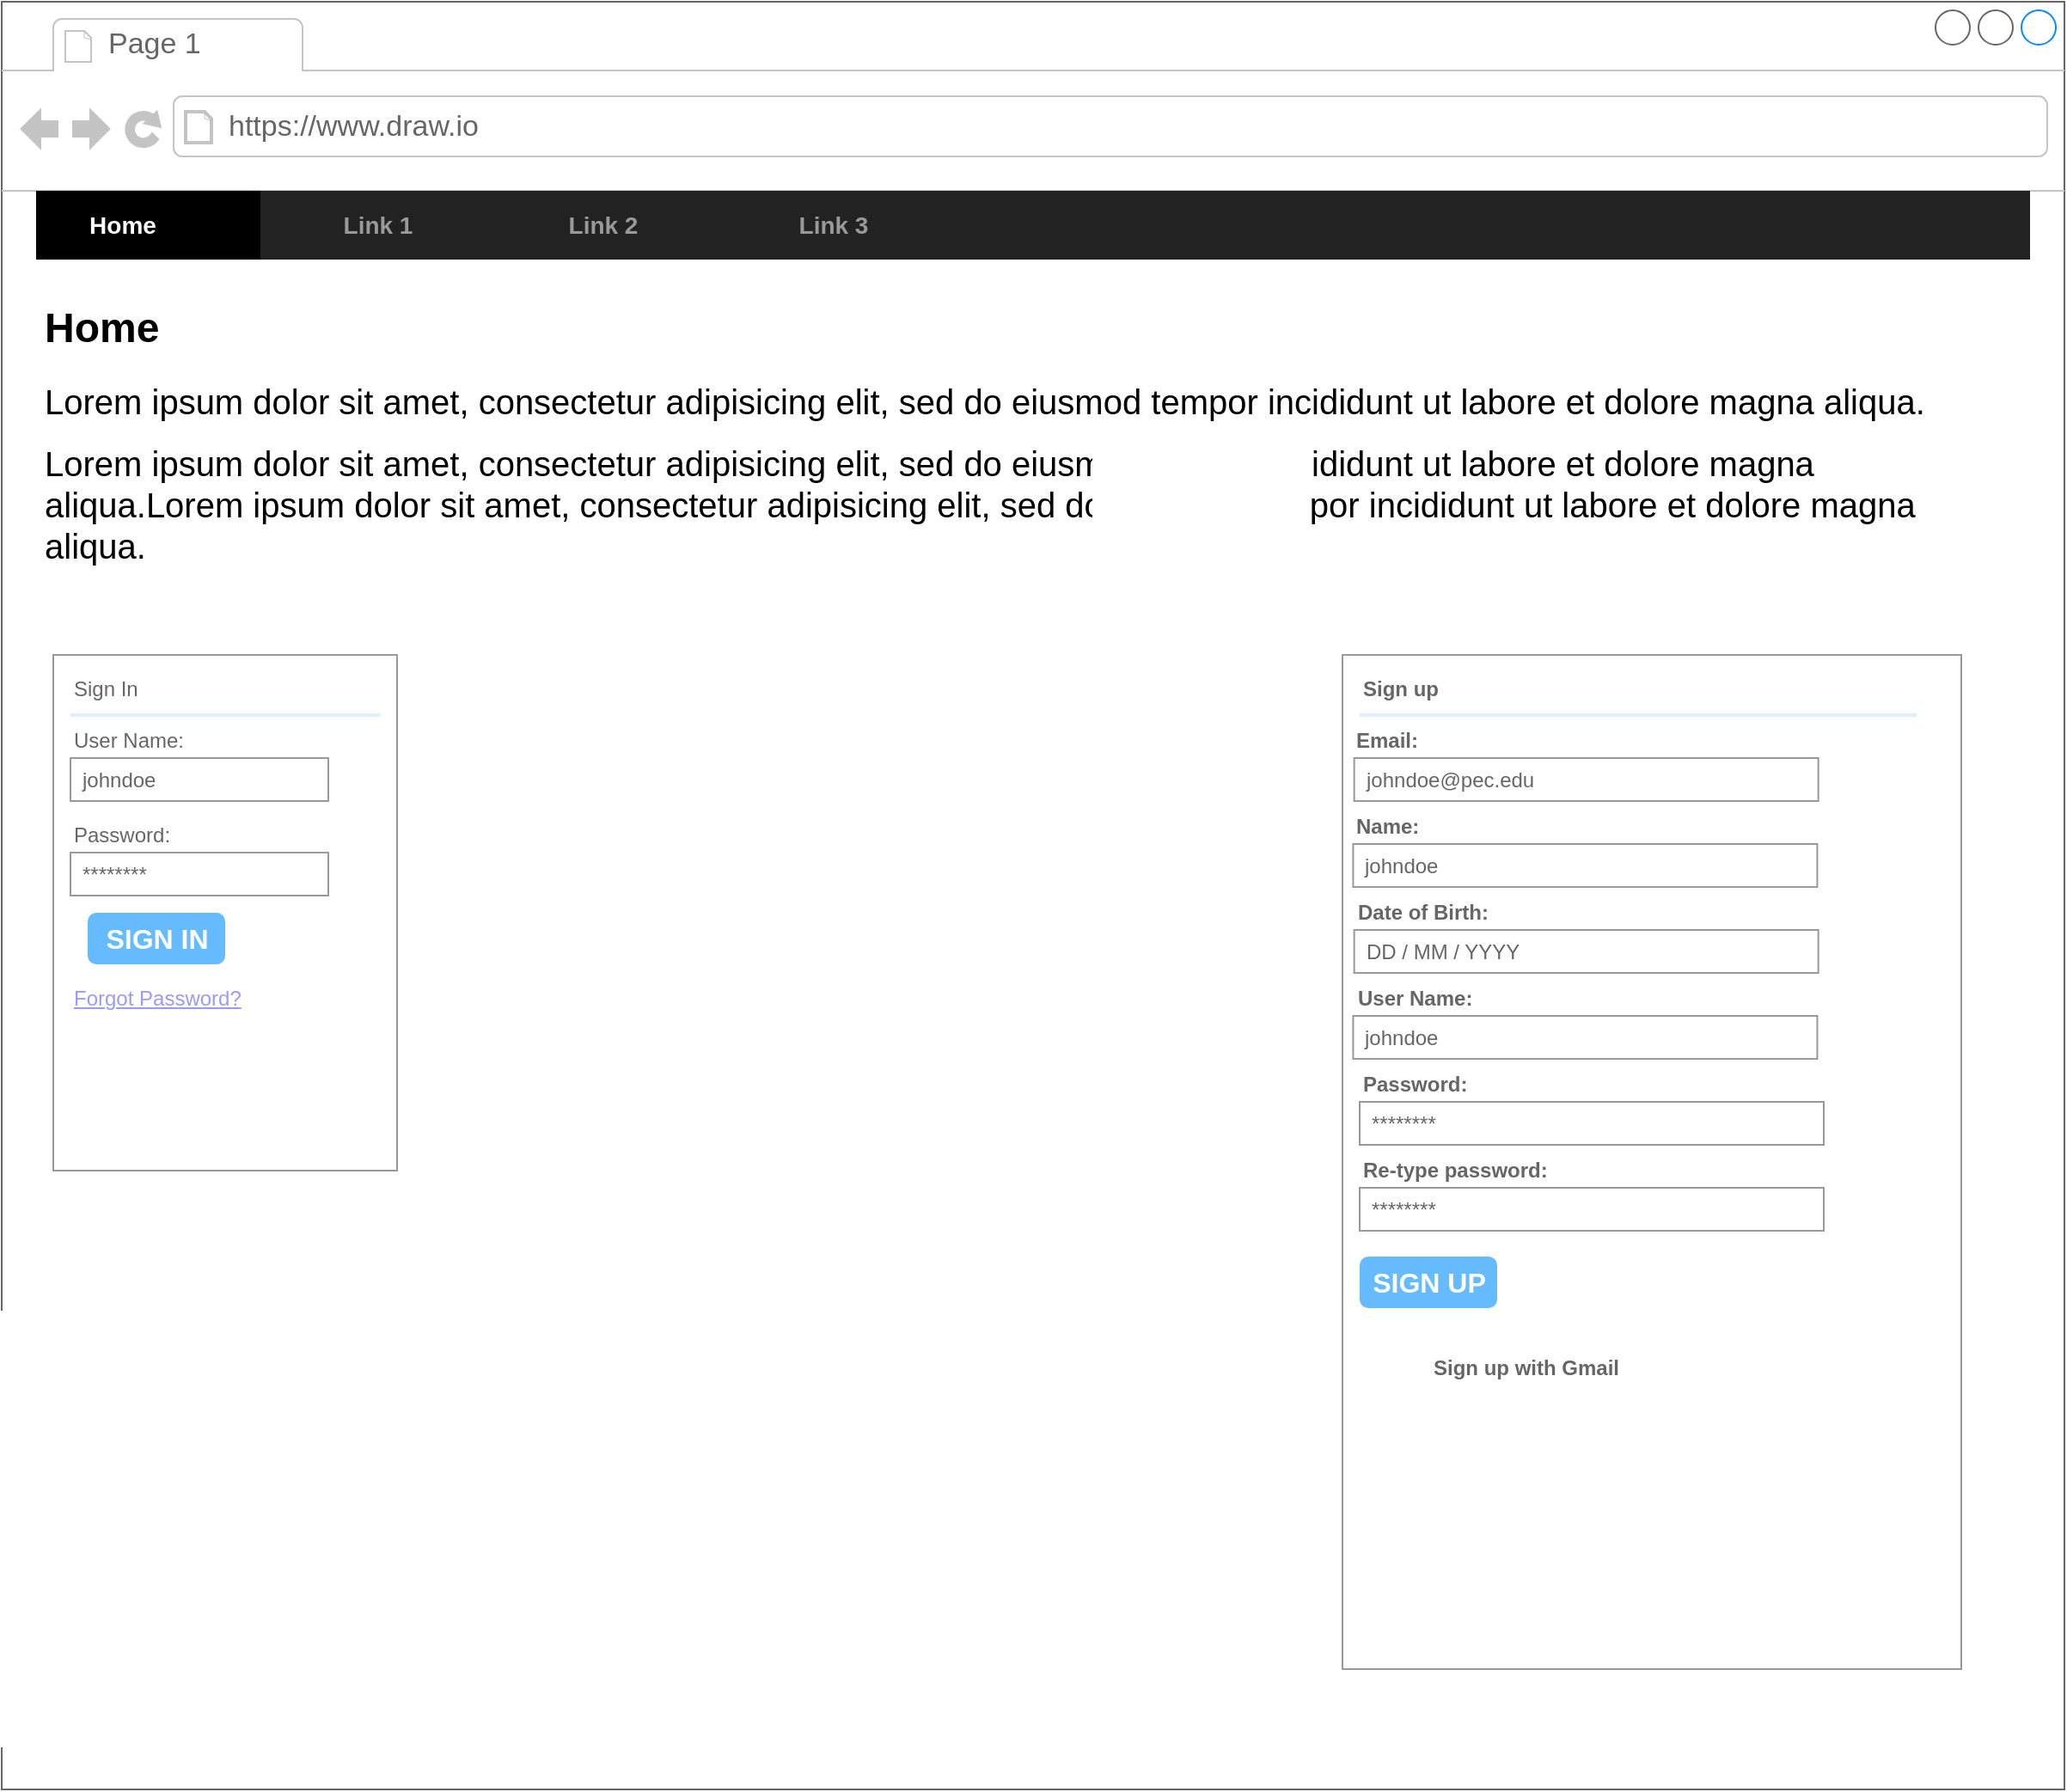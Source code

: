<mxfile version="13.6.4" type="github" pages="3">
  <diagram name="Page-1" id="c9db0220-8083-56f3-ca83-edcdcd058819">
    <mxGraphModel dx="1736" dy="1054" grid="1" gridSize="10" guides="1" tooltips="1" connect="1" arrows="1" fold="1" page="1" pageScale="1.5" pageWidth="826" pageHeight="1169" background="#ffffff" math="0" shadow="0">
      <root>
        <mxCell id="0" style=";html=1;" />
        <mxCell id="1" style=";html=1;" parent="0" />
        <mxCell id="hmU9cMwLvoB0xwf7twif-2" value="" style="strokeWidth=1;shadow=0;dashed=0;align=center;html=1;shape=mxgraph.mockup.containers.browserWindow;rSize=0;strokeColor=#666666;strokeColor2=#008cff;strokeColor3=#c4c4c4;mainText=,;recursiveResize=0;fillColor=none;" vertex="1" parent="1">
          <mxGeometry x="20" y="80" width="1200" height="1040" as="geometry" />
        </mxCell>
        <mxCell id="hmU9cMwLvoB0xwf7twif-3" value="Page 1" style="strokeWidth=1;shadow=0;dashed=0;align=center;html=1;shape=mxgraph.mockup.containers.anchor;fontSize=17;fontColor=#666666;align=left;" vertex="1" parent="hmU9cMwLvoB0xwf7twif-2">
          <mxGeometry x="60" y="12" width="110" height="26" as="geometry" />
        </mxCell>
        <mxCell id="hmU9cMwLvoB0xwf7twif-4" value="https://www.draw.io" style="strokeWidth=1;shadow=0;dashed=0;align=center;html=1;shape=mxgraph.mockup.containers.anchor;rSize=0;fontSize=17;fontColor=#666666;align=left;" vertex="1" parent="hmU9cMwLvoB0xwf7twif-2">
          <mxGeometry x="130" y="60" width="250" height="26" as="geometry" />
        </mxCell>
        <mxCell id="3d76a8aef4d5c911-1" value="" style="html=1;shadow=0;dashed=0;shape=mxgraph.bootstrap.rect;fillColor=#222222;strokeColor=none;whiteSpace=wrap;rounded=0;fontSize=12;fontColor=#000000;align=center;" parent="hmU9cMwLvoB0xwf7twif-2" vertex="1">
          <mxGeometry x="20" y="110" width="1160" height="40" as="geometry" />
        </mxCell>
        <mxCell id="3d76a8aef4d5c911-2" value="&lt;b&gt;Link 1&lt;/b&gt;" style="html=1;shadow=0;dashed=0;fillColor=none;strokeColor=none;shape=mxgraph.bootstrap.rect;fontColor=#999999;fontSize=14;whiteSpace=wrap;" parent="3d76a8aef4d5c911-1" vertex="1">
          <mxGeometry x="141.217" width="116" height="40" as="geometry" />
        </mxCell>
        <mxCell id="3d76a8aef4d5c911-7" value="&lt;b&gt;&lt;font style=&quot;font-size: 14px&quot;&gt;Link 3&lt;/font&gt;&lt;/b&gt;" style="html=1;shadow=0;dashed=0;fillColor=none;strokeColor=none;shape=mxgraph.bootstrap.rect;fontColor=#999999;whiteSpace=wrap;" parent="3d76a8aef4d5c911-1" vertex="1">
          <mxGeometry x="406" width="116" height="40" as="geometry" />
        </mxCell>
        <mxCell id="q2f2R0TYGlgkv7m5U5GK-51" value="&lt;b&gt;&lt;font style=&quot;font-size: 14px&quot;&gt;Link 2&lt;/font&gt;&lt;/b&gt;" style="html=1;shadow=0;dashed=0;fillColor=none;strokeColor=none;shape=mxgraph.bootstrap.rect;fontColor=#999999;whiteSpace=wrap;" vertex="1" parent="3d76a8aef4d5c911-1">
          <mxGeometry x="272.348" width="116" height="40" as="geometry" />
        </mxCell>
        <mxCell id="3d76a8aef4d5c911-3" value="&lt;b&gt;&lt;font style=&quot;font-size: 14px&quot;&gt;Home&lt;/font&gt;&lt;/b&gt;" style="html=1;shadow=0;dashed=0;shape=mxgraph.bootstrap.rect;fillColor=#000000;strokeColor=none;fontColor=#ffffff;spacingRight=30;whiteSpace=wrap;" parent="3d76a8aef4d5c911-1" vertex="1">
          <mxGeometry width="130.5" height="40" as="geometry" />
        </mxCell>
        <mxCell id="q2f2R0TYGlgkv7m5U5GK-13" value="" style="strokeWidth=1;shadow=0;dashed=0;align=center;html=1;shape=mxgraph.mockup.forms.rrect;rSize=0;strokeColor=#999999;fillColor=#ffffff;" vertex="1" parent="hmU9cMwLvoB0xwf7twif-2">
          <mxGeometry x="30" y="380" width="200" height="300" as="geometry" />
        </mxCell>
        <mxCell id="q2f2R0TYGlgkv7m5U5GK-14" value="Sign In" style="strokeWidth=1;shadow=0;dashed=0;align=center;html=1;shape=mxgraph.mockup.forms.anchor;fontSize=12;fontColor=#666666;align=left;resizeWidth=1;spacingLeft=0;" vertex="1" parent="q2f2R0TYGlgkv7m5U5GK-13">
          <mxGeometry width="100" height="20" relative="1" as="geometry">
            <mxPoint x="10" y="10" as="offset" />
          </mxGeometry>
        </mxCell>
        <mxCell id="q2f2R0TYGlgkv7m5U5GK-15" value="" style="shape=line;strokeColor=#ddeeff;strokeWidth=2;html=1;resizeWidth=1;" vertex="1" parent="q2f2R0TYGlgkv7m5U5GK-13">
          <mxGeometry width="180" height="10" relative="1" as="geometry">
            <mxPoint x="10" y="30" as="offset" />
          </mxGeometry>
        </mxCell>
        <mxCell id="q2f2R0TYGlgkv7m5U5GK-16" value="User Name:" style="strokeWidth=1;shadow=0;dashed=0;align=center;html=1;shape=mxgraph.mockup.forms.anchor;fontSize=12;fontColor=#666666;align=left;resizeWidth=1;spacingLeft=0;" vertex="1" parent="q2f2R0TYGlgkv7m5U5GK-13">
          <mxGeometry width="100" height="20" relative="1" as="geometry">
            <mxPoint x="10" y="40" as="offset" />
          </mxGeometry>
        </mxCell>
        <mxCell id="q2f2R0TYGlgkv7m5U5GK-17" value="johndoe" style="strokeWidth=1;shadow=0;dashed=0;align=center;html=1;shape=mxgraph.mockup.forms.rrect;rSize=0;strokeColor=#999999;fontColor=#666666;align=left;spacingLeft=5;resizeWidth=1;" vertex="1" parent="q2f2R0TYGlgkv7m5U5GK-13">
          <mxGeometry width="150" height="25" relative="1" as="geometry">
            <mxPoint x="10" y="60" as="offset" />
          </mxGeometry>
        </mxCell>
        <mxCell id="q2f2R0TYGlgkv7m5U5GK-18" value="Password:" style="strokeWidth=1;shadow=0;dashed=0;align=center;html=1;shape=mxgraph.mockup.forms.anchor;fontSize=12;fontColor=#666666;align=left;resizeWidth=1;spacingLeft=0;" vertex="1" parent="q2f2R0TYGlgkv7m5U5GK-13">
          <mxGeometry width="100" height="20" relative="1" as="geometry">
            <mxPoint x="10" y="95" as="offset" />
          </mxGeometry>
        </mxCell>
        <mxCell id="q2f2R0TYGlgkv7m5U5GK-19" value="********" style="strokeWidth=1;shadow=0;dashed=0;align=center;html=1;shape=mxgraph.mockup.forms.rrect;rSize=0;strokeColor=#999999;fontColor=#666666;align=left;spacingLeft=5;resizeWidth=1;" vertex="1" parent="q2f2R0TYGlgkv7m5U5GK-13">
          <mxGeometry width="150" height="25" relative="1" as="geometry">
            <mxPoint x="10" y="115" as="offset" />
          </mxGeometry>
        </mxCell>
        <mxCell id="q2f2R0TYGlgkv7m5U5GK-20" value="SIGN IN" style="strokeWidth=1;shadow=0;dashed=0;align=center;html=1;shape=mxgraph.mockup.forms.rrect;rSize=5;strokeColor=none;fontColor=#ffffff;fillColor=#66bbff;fontSize=16;fontStyle=1;" vertex="1" parent="q2f2R0TYGlgkv7m5U5GK-13">
          <mxGeometry y="1" width="80" height="30" relative="1" as="geometry">
            <mxPoint x="20" y="-150" as="offset" />
          </mxGeometry>
        </mxCell>
        <mxCell id="q2f2R0TYGlgkv7m5U5GK-21" value="Forgot Password?" style="strokeWidth=1;shadow=0;dashed=0;align=center;html=1;shape=mxgraph.mockup.forms.anchor;fontSize=12;fontColor=#9999ff;align=left;spacingLeft=0;fontStyle=4;resizeWidth=1;" vertex="1" parent="q2f2R0TYGlgkv7m5U5GK-13">
          <mxGeometry y="1" width="150" height="20" relative="1" as="geometry">
            <mxPoint x="10" y="-110" as="offset" />
          </mxGeometry>
        </mxCell>
        <mxCell id="q2f2R0TYGlgkv7m5U5GK-25" value="" style="strokeWidth=1;shadow=0;dashed=0;align=center;html=1;shape=mxgraph.mockup.forms.rrect;rSize=0;strokeColor=#999999;fillColor=#ffffff;" vertex="1" parent="hmU9cMwLvoB0xwf7twif-2">
          <mxGeometry x="780" y="380" width="360" height="590" as="geometry" />
        </mxCell>
        <mxCell id="q2f2R0TYGlgkv7m5U5GK-26" value="&lt;b&gt;Sign up&lt;/b&gt;" style="strokeWidth=1;shadow=0;dashed=0;align=center;html=1;shape=mxgraph.mockup.forms.anchor;fontSize=12;fontColor=#666666;align=left;resizeWidth=1;spacingLeft=0;" vertex="1" parent="q2f2R0TYGlgkv7m5U5GK-25">
          <mxGeometry width="180" height="20" relative="1" as="geometry">
            <mxPoint x="10" y="10" as="offset" />
          </mxGeometry>
        </mxCell>
        <mxCell id="q2f2R0TYGlgkv7m5U5GK-27" value="" style="shape=line;strokeColor=#ddeeff;strokeWidth=2;html=1;resizeWidth=1;" vertex="1" parent="q2f2R0TYGlgkv7m5U5GK-25">
          <mxGeometry width="324" height="10" relative="1" as="geometry">
            <mxPoint x="10" y="30" as="offset" />
          </mxGeometry>
        </mxCell>
        <mxCell id="q2f2R0TYGlgkv7m5U5GK-28" value="&lt;b&gt;User Name:&lt;/b&gt;" style="strokeWidth=1;shadow=0;dashed=0;align=center;html=1;shape=mxgraph.mockup.forms.anchor;fontSize=12;fontColor=#666666;align=left;resizeWidth=1;spacingLeft=0;" vertex="1" parent="q2f2R0TYGlgkv7m5U5GK-25">
          <mxGeometry width="180" height="20" relative="1" as="geometry">
            <mxPoint x="6.83" y="190" as="offset" />
          </mxGeometry>
        </mxCell>
        <mxCell id="q2f2R0TYGlgkv7m5U5GK-29" value="johndoe" style="strokeWidth=1;shadow=0;dashed=0;align=center;html=1;shape=mxgraph.mockup.forms.rrect;rSize=0;strokeColor=#999999;fontColor=#666666;align=left;spacingLeft=5;resizeWidth=1;" vertex="1" parent="q2f2R0TYGlgkv7m5U5GK-25">
          <mxGeometry width="270" height="25" relative="1" as="geometry">
            <mxPoint x="6.21" y="210" as="offset" />
          </mxGeometry>
        </mxCell>
        <mxCell id="q2f2R0TYGlgkv7m5U5GK-30" value="&lt;b&gt;Password:&lt;/b&gt;" style="strokeWidth=1;shadow=0;dashed=0;align=center;html=1;shape=mxgraph.mockup.forms.anchor;fontSize=12;fontColor=#666666;align=left;resizeWidth=1;spacingLeft=0;" vertex="1" parent="q2f2R0TYGlgkv7m5U5GK-25">
          <mxGeometry width="180" height="20" relative="1" as="geometry">
            <mxPoint x="10" y="240" as="offset" />
          </mxGeometry>
        </mxCell>
        <mxCell id="q2f2R0TYGlgkv7m5U5GK-31" value="********" style="strokeWidth=1;shadow=0;dashed=0;align=center;html=1;shape=mxgraph.mockup.forms.rrect;rSize=0;strokeColor=#999999;fontColor=#666666;align=left;spacingLeft=5;resizeWidth=1;" vertex="1" parent="q2f2R0TYGlgkv7m5U5GK-25">
          <mxGeometry width="270" height="25" relative="1" as="geometry">
            <mxPoint x="10" y="260" as="offset" />
          </mxGeometry>
        </mxCell>
        <mxCell id="q2f2R0TYGlgkv7m5U5GK-36" value="SIGN UP" style="strokeWidth=1;shadow=0;dashed=0;align=center;html=1;shape=mxgraph.mockup.forms.rrect;rSize=5;strokeColor=none;fontColor=#ffffff;fillColor=#66bbff;fontSize=16;fontStyle=1;" vertex="1" parent="q2f2R0TYGlgkv7m5U5GK-25">
          <mxGeometry y="1" width="80" height="30" relative="1" as="geometry">
            <mxPoint x="10" y="-240" as="offset" />
          </mxGeometry>
        </mxCell>
        <mxCell id="q2f2R0TYGlgkv7m5U5GK-37" value="&lt;b&gt;Email:&lt;/b&gt;" style="strokeWidth=1;shadow=0;dashed=0;align=center;html=1;shape=mxgraph.mockup.forms.anchor;fontSize=12;fontColor=#666666;align=left;resizeWidth=1;spacingLeft=0;" vertex="1" parent="q2f2R0TYGlgkv7m5U5GK-25">
          <mxGeometry x="6.207" y="40" width="180" height="20" as="geometry" />
        </mxCell>
        <mxCell id="q2f2R0TYGlgkv7m5U5GK-38" value="johndoe@pec.edu" style="strokeWidth=1;shadow=0;dashed=0;align=center;html=1;shape=mxgraph.mockup.forms.rrect;rSize=0;strokeColor=#999999;fontColor=#666666;align=left;spacingLeft=5;resizeWidth=1;" vertex="1" parent="q2f2R0TYGlgkv7m5U5GK-25">
          <mxGeometry x="6.828" y="60" width="270" height="25" as="geometry" />
        </mxCell>
        <mxCell id="q2f2R0TYGlgkv7m5U5GK-39" value="&lt;b&gt;Name:&lt;/b&gt;" style="strokeWidth=1;shadow=0;dashed=0;align=center;html=1;shape=mxgraph.mockup.forms.anchor;fontSize=12;fontColor=#666666;align=left;resizeWidth=1;spacingLeft=0;" vertex="1" parent="q2f2R0TYGlgkv7m5U5GK-25">
          <mxGeometry x="6.207" y="90" width="180" height="20" as="geometry" />
        </mxCell>
        <mxCell id="q2f2R0TYGlgkv7m5U5GK-40" value="johndoe" style="strokeWidth=1;shadow=0;dashed=0;align=center;html=1;shape=mxgraph.mockup.forms.rrect;rSize=0;strokeColor=#999999;fontColor=#666666;align=left;spacingLeft=5;resizeWidth=1;" vertex="1" parent="q2f2R0TYGlgkv7m5U5GK-25">
          <mxGeometry x="6.207" y="110" width="270" height="25" as="geometry" />
        </mxCell>
        <mxCell id="q2f2R0TYGlgkv7m5U5GK-41" value="&lt;b&gt;Date of Birth:&lt;/b&gt;" style="strokeWidth=1;shadow=0;dashed=0;align=center;html=1;shape=mxgraph.mockup.forms.anchor;fontSize=12;fontColor=#666666;align=left;resizeWidth=1;spacingLeft=0;" vertex="1" parent="q2f2R0TYGlgkv7m5U5GK-25">
          <mxGeometry x="6.828" y="140" width="180" height="20" as="geometry" />
        </mxCell>
        <mxCell id="q2f2R0TYGlgkv7m5U5GK-42" value="DD / MM / YYYY" style="strokeWidth=1;shadow=0;dashed=0;align=center;html=1;shape=mxgraph.mockup.forms.rrect;rSize=0;strokeColor=#999999;fontColor=#666666;align=left;spacingLeft=5;resizeWidth=1;" vertex="1" parent="q2f2R0TYGlgkv7m5U5GK-25">
          <mxGeometry x="6.827" y="160" width="270" height="25" as="geometry" />
        </mxCell>
        <mxCell id="q2f2R0TYGlgkv7m5U5GK-43" value="" style="shape=image;html=1;verticalAlign=top;verticalLabelPosition=bottom;labelBackgroundColor=#ffffff;imageAspect=0;aspect=fixed;image=https://cdn1.iconfinder.com/data/icons/feather-2/24/calendar-128.png;shadow=0;strokeColor=#000000;fillColor=none;" vertex="1" parent="q2f2R0TYGlgkv7m5U5GK-25">
          <mxGeometry x="250" y="162.5" width="20" height="20" as="geometry" />
        </mxCell>
        <mxCell id="q2f2R0TYGlgkv7m5U5GK-44" value="&lt;b&gt;Re-type password:&lt;/b&gt;" style="strokeWidth=1;shadow=0;dashed=0;align=center;html=1;shape=mxgraph.mockup.forms.anchor;fontSize=12;fontColor=#666666;align=left;resizeWidth=1;spacingLeft=0;" vertex="1" parent="q2f2R0TYGlgkv7m5U5GK-25">
          <mxGeometry x="10" y="290" width="180" height="20" as="geometry" />
        </mxCell>
        <mxCell id="q2f2R0TYGlgkv7m5U5GK-45" value="********" style="strokeWidth=1;shadow=0;dashed=0;align=center;html=1;shape=mxgraph.mockup.forms.rrect;rSize=0;strokeColor=#999999;fontColor=#666666;align=left;spacingLeft=5;resizeWidth=1;" vertex="1" parent="q2f2R0TYGlgkv7m5U5GK-25">
          <mxGeometry x="10" y="310" width="270" height="25" as="geometry" />
        </mxCell>
        <mxCell id="q2f2R0TYGlgkv7m5U5GK-53" value="&lt;b&gt;Sign up with Gmail&lt;/b&gt;" style="strokeWidth=1;shadow=0;dashed=0;align=center;html=1;shape=mxgraph.mockup.forms.anchor;fontSize=12;fontColor=#666666;align=left;resizeWidth=1;spacingLeft=0;" vertex="1" parent="q2f2R0TYGlgkv7m5U5GK-25">
          <mxGeometry x="51.207" y="405" width="180" height="20" as="geometry" />
        </mxCell>
        <mxCell id="q2f2R0TYGlgkv7m5U5GK-54" value="" style="shape=image;html=1;verticalAlign=top;verticalLabelPosition=bottom;labelBackgroundColor=#ffffff;imageAspect=0;aspect=fixed;image=https://cdn1.iconfinder.com/data/icons/logos-and-brands-3/512/147_Gmail_logo_logos-128.png;shadow=0;strokeColor=#000000;fillColor=none;" vertex="1" parent="q2f2R0TYGlgkv7m5U5GK-25">
          <mxGeometry x="10" y="400" width="30" height="30" as="geometry" />
        </mxCell>
        <mxCell id="hmU9cMwLvoB0xwf7twif-5" value="&lt;h1&gt;Home&lt;/h1&gt;&lt;p&gt;&lt;font style=&quot;font-size: 20px&quot;&gt;Lorem ipsum dolor sit amet, consectetur adipisicing elit, sed do eiusmod tempor incididunt ut labore et dolore magna aliqua.&lt;/font&gt;&lt;/p&gt;&lt;span style=&quot;font-size: 20px&quot;&gt;Lorem ipsum dolor sit amet, consectetur adipisicing elit, sed do eiusmod tempor incididunt ut labore et dolore magna aliqua.&lt;/span&gt;&lt;span style=&quot;font-size: 20px&quot;&gt;Lorem ipsum dolor sit amet, consectetur adipisicing elit, sed do eiusmod tempor incididunt ut labore et dolore magna aliqua.&lt;/span&gt;" style="text;html=1;strokeColor=none;fillColor=none;spacing=5;spacingTop=-20;whiteSpace=wrap;overflow=hidden;rounded=0;shadow=0;" vertex="1" parent="hmU9cMwLvoB0xwf7twif-2">
          <mxGeometry x="20" y="170" width="1150" height="160" as="geometry" />
        </mxCell>
      </root>
    </mxGraphModel>
  </diagram>
  <diagram id="JynV3Cn_BAGlyi-x2R-V" name="Page-2">
    <mxGraphModel dx="2274" dy="878" grid="1" gridSize="10" guides="1" tooltips="1" connect="1" arrows="1" fold="1" page="1" pageScale="1" pageWidth="827" pageHeight="1169" background="#ffffff" math="0" shadow="0">
      <root>
        <mxCell id="O4ANDgfvFVBwBjS4QOHz-0" />
        <mxCell id="O4ANDgfvFVBwBjS4QOHz-1" parent="O4ANDgfvFVBwBjS4QOHz-0" />
        <mxCell id="9uK8hZ0NquUt4FpY-Vxs-0" value="Window Title" style="strokeWidth=1;shadow=0;dashed=0;align=center;html=1;shape=mxgraph.mockup.containers.window;align=left;verticalAlign=top;spacingLeft=8;strokeColor2=#008cff;strokeColor3=#c4c4c4;fontColor=#666666;mainText=;fontSize=17;labelBackgroundColor=none;" vertex="1" parent="O4ANDgfvFVBwBjS4QOHz-1">
          <mxGeometry x="-431" y="60" width="1690" height="3490" as="geometry" />
        </mxCell>
        <mxCell id="DmRDNTAlGFzrFGz1MmQI-0" value="" style="html=1;shadow=0;dashed=0;shape=mxgraph.bootstrap.rect;fillColor=#222222;strokeColor=none;whiteSpace=wrap;rounded=0;fontSize=12;fontColor=#000000;align=center;" parent="O4ANDgfvFVBwBjS4QOHz-1" vertex="1">
          <mxGeometry x="-361" y="90" width="1580" height="40" as="geometry" />
        </mxCell>
        <mxCell id="DmRDNTAlGFzrFGz1MmQI-1" value="&lt;b&gt;Personal&lt;/b&gt;" style="html=1;shadow=0;dashed=0;fillColor=none;strokeColor=none;shape=mxgraph.bootstrap.rect;fontColor=#999999;fontSize=14;whiteSpace=wrap;" parent="DmRDNTAlGFzrFGz1MmQI-0" vertex="1">
          <mxGeometry width="158" height="40" as="geometry" />
        </mxCell>
        <mxCell id="DmRDNTAlGFzrFGz1MmQI-2" value="&lt;div&gt;&lt;span style=&quot;font-size: 14px&quot;&gt;Academic&lt;/span&gt;&lt;/div&gt;" style="html=1;shadow=0;dashed=0;shape=mxgraph.bootstrap.rect;fillColor=#000000;strokeColor=none;fontColor=#ffffff;spacingRight=30;whiteSpace=wrap;align=center;" parent="DmRDNTAlGFzrFGz1MmQI-0" vertex="1">
          <mxGeometry x="159.374" width="177.75" height="40" as="geometry" />
        </mxCell>
        <mxCell id="DmRDNTAlGFzrFGz1MmQI-6" value="&lt;font style=&quot;font-size: 14px&quot;&gt;&lt;b&gt;Contacts&lt;/b&gt;&lt;/font&gt;" style="html=1;shadow=0;dashed=0;fillColor=none;strokeColor=none;shape=mxgraph.bootstrap.rect;fontColor=#999999;whiteSpace=wrap;" parent="DmRDNTAlGFzrFGz1MmQI-0" vertex="1">
          <mxGeometry x="337.12" width="158" height="40" as="geometry" />
        </mxCell>
        <mxCell id="DmRDNTAlGFzrFGz1MmQI-7" value="Settings" style="html=1;shadow=0;dashed=0;fillColor=none;strokeColor=none;shape=mxgraph.bootstrap.rect;fontColor=#999999;whiteSpace=wrap;" parent="DmRDNTAlGFzrFGz1MmQI-0" vertex="1">
          <mxGeometry x="495.12" width="138.25" height="40" as="geometry" />
        </mxCell>
        <mxCell id="DmRDNTAlGFzrFGz1MmQI-8" value="Profile" style="html=1;shadow=0;dashed=0;fillColor=none;strokeColor=none;shape=mxgraph.bootstrap.rect;fontColor=#999999;whiteSpace=wrap;" parent="DmRDNTAlGFzrFGz1MmQI-0" vertex="1">
          <mxGeometry x="1303.5" width="138.25" height="40" as="geometry" />
        </mxCell>
        <mxCell id="DmRDNTAlGFzrFGz1MmQI-9" value="Log Out" style="html=1;shadow=0;dashed=0;fillColor=none;strokeColor=none;shape=mxgraph.bootstrap.rect;fontColor=#999999;whiteSpace=wrap;" parent="DmRDNTAlGFzrFGz1MmQI-0" vertex="1">
          <mxGeometry x="1441.75" width="138.25" height="40" as="geometry" />
        </mxCell>
        <mxCell id="DmRDNTAlGFzrFGz1MmQI-10" value="" style="html=1;shadow=0;dashed=0;shape=mxgraph.bootstrap.rrect;rSize=1;rounded=0;fontSize=12;align=center;resizeWidth=1;resizeHeight=1;" parent="O4ANDgfvFVBwBjS4QOHz-1" vertex="1">
          <mxGeometry x="889" y="160" width="330" height="420" as="geometry" />
        </mxCell>
        <mxCell id="DmRDNTAlGFzrFGz1MmQI-11" value="Candidate &#xa;image" style="shape=rect;fontSize=24;fillColor=#f0f0f0;strokeColor=none;fontColor=#999999;whiteSpace=wrap;rounded=1;" parent="DmRDNTAlGFzrFGz1MmQI-10" vertex="1">
          <mxGeometry x="62.5" y="10.5" width="205" height="199.5" as="geometry" />
        </mxCell>
        <mxCell id="DmRDNTAlGFzrFGz1MmQI-13" value="&lt;b&gt;A&amp;nbsp; short description about yourself:&lt;/b&gt;" style="html=1;shadow=0;dashed=0;shape=mxgraph.bootstrap.anchor;strokeColor=#dddddd;whiteSpace=wrap;align=left;verticalAlign=top;fontSize=14;whiteSpace=wrap;" parent="DmRDNTAlGFzrFGz1MmQI-10" vertex="1">
          <mxGeometry x="15" y="243.158" width="300" height="33.158" as="geometry" />
        </mxCell>
        <mxCell id="DmRDNTAlGFzrFGz1MmQI-14" value="Upload photo" style="html=1;shadow=0;dashed=0;shape=mxgraph.bootstrap.rrect;rSize=5;fontSize=16;fillColor=#3D8BCD;strokeColor=none;fontColor=#ffffff;whiteSpace=wrap;" parent="DmRDNTAlGFzrFGz1MmQI-10" vertex="1">
          <mxGeometry y="1" width="130" height="40" relative="1" as="geometry">
            <mxPoint x="15" y="-50" as="offset" />
          </mxGeometry>
        </mxCell>
        <mxCell id="DmRDNTAlGFzrFGz1MmQI-112" value="&lt;font color=&quot;#b3b3b3&quot;&gt;&lt;b&gt;Description&lt;/b&gt;&lt;/font&gt;" style="rounded=1;whiteSpace=wrap;html=1;shadow=0;strokeColor=#000000;strokeWidth=1;fontSize=14;fontColor=#000000;fillColor=#FFFFFF;" parent="DmRDNTAlGFzrFGz1MmQI-10" vertex="1">
          <mxGeometry x="15" y="276.32" width="295" height="83.68" as="geometry" />
        </mxCell>
        <mxCell id="DmRDNTAlGFzrFGz1MmQI-113" style="edgeStyle=orthogonalEdgeStyle;rounded=0;orthogonalLoop=1;jettySize=auto;html=1;exitX=0.5;exitY=1;exitDx=0;exitDy=0;fontSize=14;fontColor=#000000;" parent="DmRDNTAlGFzrFGz1MmQI-10" source="DmRDNTAlGFzrFGz1MmQI-11" target="DmRDNTAlGFzrFGz1MmQI-11" edge="1">
          <mxGeometry relative="1" as="geometry" />
        </mxCell>
        <mxCell id="9uK8hZ0NquUt4FpY-Vxs-7" value="" style="verticalLabelPosition=bottom;shadow=0;align=center;html=1;verticalAlign=top;strokeWidth=1;shape=mxgraph.mockup.containers.userMale;strokeColor2=#008cff;strokeColor=none;fillColor=none;" vertex="1" parent="DmRDNTAlGFzrFGz1MmQI-10">
          <mxGeometry x="80" y="30.25" width="170" height="160" as="geometry" />
        </mxCell>
        <mxCell id="DmRDNTAlGFzrFGz1MmQI-16" value="&lt;b&gt;&lt;font style=&quot;font-size: 32px&quot; color=&quot;#000000&quot;&gt;Personal Details&lt;/font&gt;&lt;/b&gt;" style="html=1;shadow=0;dashed=0;shape=mxgraph.bootstrap.rect;strokeColor=none;fillColor=none;fontColor=#999999;align=left;spacingLeft=5;whiteSpace=wrap;rounded=0;fontSize=24;" parent="O4ANDgfvFVBwBjS4QOHz-1" vertex="1">
          <mxGeometry x="-361" y="150" width="321" height="20" as="geometry" />
        </mxCell>
        <mxCell id="DmRDNTAlGFzrFGz1MmQI-17" value="&lt;span style=&quot;color: rgb(153 , 153 , 153) ; font-size: 12px&quot;&gt;First Name&lt;/span&gt;" style="html=1;shadow=0;dashed=0;shape=mxgraph.bootstrap.rrect;rSize=5;;align=left;spacingLeft=10;fontSize=16;whiteSpace=wrap;rounded=0;" parent="O4ANDgfvFVBwBjS4QOHz-1" vertex="1">
          <mxGeometry x="-361" y="220" width="320" height="40" as="geometry" />
        </mxCell>
        <mxCell id="DmRDNTAlGFzrFGz1MmQI-18" value="Subject" style="html=1;shadow=0;dashed=0;shape=mxgraph.bootstrap.rect;strokeColor=none;fillColor=none;fontColor=#999999;align=left;spacingLeft=5;whiteSpace=wrap;rounded=0;" parent="O4ANDgfvFVBwBjS4QOHz-1" vertex="1">
          <mxGeometry x="-337" y="2070" width="200" height="20" as="geometry" />
        </mxCell>
        <mxCell id="DmRDNTAlGFzrFGz1MmQI-19" value="Hello, %USER_FULL_NAME%" style="html=1;shadow=0;dashed=0;shape=mxgraph.bootstrap.rrect;rSize=5;strokeColor=#dddddd;align=left;spacingLeft=10;fontSize=16;whiteSpace=wrap;rounded=0;" parent="O4ANDgfvFVBwBjS4QOHz-1" vertex="1">
          <mxGeometry x="-343" y="2100" width="800" height="40" as="geometry" />
        </mxCell>
        <mxCell id="DmRDNTAlGFzrFGz1MmQI-20" value="Insert System Variable" style="html=1;shadow=0;dashed=0;shape=mxgraph.bootstrap.rect;strokeColor=none;fillColor=none;align=right;fontSize=10;whiteSpace=wrap;rounded=0;" parent="O4ANDgfvFVBwBjS4QOHz-1" vertex="1">
          <mxGeometry x="313" y="2070" width="120" height="20" as="geometry" />
        </mxCell>
        <mxCell id="DmRDNTAlGFzrFGz1MmQI-21" value="" style="shape=triangle;strokeColor=none;fillColor=#000000;direction=south;rounded=0;shadow=1;fontSize=12;fontColor=#000000;align=center;html=1;" parent="O4ANDgfvFVBwBjS4QOHz-1" vertex="1">
          <mxGeometry x="435" y="2077" width="8" height="4" as="geometry" />
        </mxCell>
        <mxCell id="DmRDNTAlGFzrFGz1MmQI-22" value="Message" style="html=1;shadow=0;dashed=0;shape=mxgraph.bootstrap.rect;strokeColor=none;fillColor=none;fontColor=#999999;align=left;spacingLeft=5;whiteSpace=wrap;rounded=0;" parent="O4ANDgfvFVBwBjS4QOHz-1" vertex="1">
          <mxGeometry x="-343" y="2160" width="200" height="20" as="geometry" />
        </mxCell>
        <mxCell id="DmRDNTAlGFzrFGz1MmQI-23" value="Hello %USER_FULL_NAME%!&#xa;&#xa;At vero eos et accusamus et iusto odio dignissimos ducimus, qui blanditiis praesentium voluptatum deleniti atque corrupti, quosdolores et quas molestias excepturi sint, obcaecati cupiditate non provident, similique sunt in culpa, qui officia deserunt mollitiaanimi, id est laborum et dolorum fuga. Et harum quidem rerum facilis est et expedita distinctio. Nam libero tempore, cum solutanobis est eligendi optio, cumque nihil impedit, quo minus id, quod maxime placeat, facere possimus, omnis voluptas assumendaest, omnis dolor repellendus." style="html=1;shadow=0;dashed=0;shape=mxgraph.bootstrap.rrect;rSize=5;fontSize=12;strokeColor=#dddddd;align=left;spacing=10;verticalAlign=top;whiteSpace=wrap;rounded=0;" parent="O4ANDgfvFVBwBjS4QOHz-1" vertex="1">
          <mxGeometry x="-343" y="2180" width="800" height="240" as="geometry" />
        </mxCell>
        <mxCell id="DmRDNTAlGFzrFGz1MmQI-24" value="Insert System Variable" style="html=1;shadow=0;dashed=0;shape=mxgraph.bootstrap.rect;strokeColor=none;fillColor=none;align=right;fontSize=10;whiteSpace=wrap;rounded=0;" parent="O4ANDgfvFVBwBjS4QOHz-1" vertex="1">
          <mxGeometry x="307" y="2160" width="120" height="20" as="geometry" />
        </mxCell>
        <mxCell id="DmRDNTAlGFzrFGz1MmQI-25" value="" style="shape=triangle;strokeColor=none;fillColor=#000000;direction=south;rounded=0;shadow=1;fontSize=12;fontColor=#000000;align=center;html=1;" parent="O4ANDgfvFVBwBjS4QOHz-1" vertex="1">
          <mxGeometry x="429" y="2167" width="8" height="4" as="geometry" />
        </mxCell>
        <mxCell id="DmRDNTAlGFzrFGz1MmQI-26" value="%USER_FULL_NAME%&#xa;%USER_EMAIL%&#xa;%USER_PROFILE_COMPLETENESS%&#xa;%USER_NUM_SUCCESS_TRADES%&#xa;%USER_FULL_NAME%&#xa;%USER_EMAIL%&#xa;%USER_PROFILE_COMPLETENESS%&#xa;%USER_NUM_SUCCESS_SELLS%" style="html=1;shadow=0;dashed=0;shape=mxgraph.bootstrap.rrect;fontSize=12;rSize=2;strokeColor=#dddddd;align=left;verticalAlign=top;spacing=10;shadow=1;whiteSpace=wrap;rounded=0;" parent="O4ANDgfvFVBwBjS4QOHz-1" vertex="1">
          <mxGeometry x="207" y="2175" width="240" height="140" as="geometry" />
        </mxCell>
        <mxCell id="DmRDNTAlGFzrFGz1MmQI-27" value="Message Type" style="html=1;shadow=0;dashed=0;shape=mxgraph.bootstrap.rect;strokeColor=none;fillColor=none;fontColor=#999999;align=left;spacingLeft=5;whiteSpace=wrap;rounded=0;" parent="O4ANDgfvFVBwBjS4QOHz-1" vertex="1">
          <mxGeometry x="-343" y="2420" width="200" height="20" as="geometry" />
        </mxCell>
        <mxCell id="DmRDNTAlGFzrFGz1MmQI-28" value="Email + Push" style="html=1;shadow=0;dashed=0;shape=mxgraph.bootstrap.rrect;rSize=5;strokeColor=#dddddd;align=left;spacingLeft=10;fontSize=16;whiteSpace=wrap;rounded=0;" parent="O4ANDgfvFVBwBjS4QOHz-1" vertex="1">
          <mxGeometry x="-343" y="2440" width="390" height="40" as="geometry" />
        </mxCell>
        <mxCell id="DmRDNTAlGFzrFGz1MmQI-29" value="" style="shape=triangle;strokeColor=none;fillColor=#000000;direction=south;rounded=0;shadow=1;fontSize=12;fontColor=#000000;align=center;html=1;" parent="O4ANDgfvFVBwBjS4QOHz-1" vertex="1">
          <mxGeometry x="27" y="2457" width="10" height="5" as="geometry" />
        </mxCell>
        <mxCell id="DmRDNTAlGFzrFGz1MmQI-30" value="Tap target" style="html=1;shadow=0;dashed=0;shape=mxgraph.bootstrap.rect;strokeColor=none;fillColor=none;fontColor=#999999;align=left;spacingLeft=5;whiteSpace=wrap;rounded=0;" parent="O4ANDgfvFVBwBjS4QOHz-1" vertex="1">
          <mxGeometry x="67" y="2420" width="200" height="20" as="geometry" />
        </mxCell>
        <mxCell id="DmRDNTAlGFzrFGz1MmQI-31" value="Profile Screen" style="html=1;shadow=0;dashed=0;shape=mxgraph.bootstrap.rrect;rSize=5;strokeColor=#dddddd;align=left;spacingLeft=10;fontSize=16;whiteSpace=wrap;rounded=0;" parent="O4ANDgfvFVBwBjS4QOHz-1" vertex="1">
          <mxGeometry x="67" y="2440" width="390" height="40" as="geometry" />
        </mxCell>
        <mxCell id="DmRDNTAlGFzrFGz1MmQI-32" value="" style="shape=triangle;strokeColor=none;fillColor=#000000;direction=south;rounded=0;shadow=1;fontSize=12;fontColor=#000000;align=center;html=1;" parent="O4ANDgfvFVBwBjS4QOHz-1" vertex="1">
          <mxGeometry x="437" y="2457" width="10" height="5" as="geometry" />
        </mxCell>
        <mxCell id="DmRDNTAlGFzrFGz1MmQI-33" value="Send to Group" style="html=1;shadow=0;dashed=0;shape=mxgraph.bootstrap.rect;strokeColor=none;fillColor=none;fontColor=#999999;align=left;spacingLeft=5;whiteSpace=wrap;rounded=0;" parent="O4ANDgfvFVBwBjS4QOHz-1" vertex="1">
          <mxGeometry x="-343" y="2500" width="200" height="20" as="geometry" />
        </mxCell>
        <mxCell id="DmRDNTAlGFzrFGz1MmQI-34" value="Top Management" style="html=1;shadow=0;dashed=0;shape=mxgraph.bootstrap.checkbox;fontSize=12;strokeColor=#999999;align=left;labelPosition=right;spacingLeft=5;rounded=0;" parent="O4ANDgfvFVBwBjS4QOHz-1" vertex="1">
          <mxGeometry x="-333" y="2523" width="14" height="14" as="geometry" />
        </mxCell>
        <mxCell id="DmRDNTAlGFzrFGz1MmQI-35" value="Marketing Department" style="html=1;shadow=0;dashed=0;shape=mxgraph.bootstrap.rrect;fontSize=12;rSize=3;strokeColor=#999999;align=left;labelPosition=right;spacingLeft=5;rounded=0;" parent="O4ANDgfvFVBwBjS4QOHz-1" vertex="1">
          <mxGeometry x="-333" y="2543" width="14" height="14" as="geometry" />
        </mxCell>
        <mxCell id="DmRDNTAlGFzrFGz1MmQI-36" value="Design Department" style="html=1;shadow=0;dashed=0;shape=mxgraph.bootstrap.checkbox;fontSize=12;strokeColor=#999999;align=left;labelPosition=right;spacingLeft=5;rounded=0;" parent="O4ANDgfvFVBwBjS4QOHz-1" vertex="1">
          <mxGeometry x="-333" y="2563" width="14" height="14" as="geometry" />
        </mxCell>
        <mxCell id="DmRDNTAlGFzrFGz1MmQI-37" value="Financial Department" style="html=1;shadow=0;dashed=0;shape=mxgraph.bootstrap.rrect;fontSize=12;rSize=3;strokeColor=#999999;align=left;labelPosition=right;spacingLeft=5;rounded=0;" parent="O4ANDgfvFVBwBjS4QOHz-1" vertex="1">
          <mxGeometry x="-333" y="2583" width="14" height="14" as="geometry" />
        </mxCell>
        <mxCell id="DmRDNTAlGFzrFGz1MmQI-38" value="Supply Department" style="html=1;shadow=0;dashed=0;shape=mxgraph.bootstrap.rrect;fontSize=12;rSize=3;strokeColor=#999999;align=left;labelPosition=right;spacingLeft=5;rounded=0;" parent="O4ANDgfvFVBwBjS4QOHz-1" vertex="1">
          <mxGeometry x="-333" y="2603" width="14" height="14" as="geometry" />
        </mxCell>
        <mxCell id="DmRDNTAlGFzrFGz1MmQI-39" value="Set Type" style="html=1;shadow=0;dashed=0;shape=mxgraph.bootstrap.rect;strokeColor=none;fillColor=none;fontColor=#999999;align=left;spacingLeft=5;whiteSpace=wrap;rounded=0;" parent="O4ANDgfvFVBwBjS4QOHz-1" vertex="1">
          <mxGeometry x="67" y="2500" width="200" height="20" as="geometry" />
        </mxCell>
        <mxCell id="DmRDNTAlGFzrFGz1MmQI-40" value="" style="shape=ellipse;dashed=0;strokeColor=#999999;fillColor=#ffffff;html=1;rounded=0;shadow=1;fontSize=12;fontColor=#000000;align=center;" parent="O4ANDgfvFVBwBjS4QOHz-1" vertex="1">
          <mxGeometry x="77" y="2523" width="14" height="14" as="geometry" />
        </mxCell>
        <mxCell id="DmRDNTAlGFzrFGz1MmQI-41" value="News" style="html=1;shadow=0;dashed=0;shape=mxgraph.bootstrap.rrect;align=center;rSize=3;strokeColor=none;fillColor=#58B957;fontColor=#ffffff;fontStyle=1;fontSize=10;whiteSpace=wrap;rounded=0;" parent="O4ANDgfvFVBwBjS4QOHz-1" vertex="1">
          <mxGeometry x="97" y="2523" width="40" height="14" as="geometry" />
        </mxCell>
        <mxCell id="DmRDNTAlGFzrFGz1MmQI-42" value="" style="html=1;shadow=0;dashed=0;shape=mxgraph.bootstrap.radioButton;strokeColor=#999999;fillColor=#ffffff;rounded=0;fontSize=12;fontColor=#000000;align=center;" parent="O4ANDgfvFVBwBjS4QOHz-1" vertex="1">
          <mxGeometry x="77" y="2543" width="14" height="14" as="geometry" />
        </mxCell>
        <mxCell id="DmRDNTAlGFzrFGz1MmQI-43" value="Reports" style="html=1;shadow=0;dashed=0;shape=mxgraph.bootstrap.rrect;align=center;rSize=3;strokeColor=none;fillColor=#55BFE0;fontColor=#ffffff;fontStyle=1;fontSize=10;whiteSpace=wrap;rounded=0;" parent="O4ANDgfvFVBwBjS4QOHz-1" vertex="1">
          <mxGeometry x="97" y="2543" width="50" height="14" as="geometry" />
        </mxCell>
        <mxCell id="DmRDNTAlGFzrFGz1MmQI-44" value="" style="shape=ellipse;dashed=0;strokeColor=#999999;fillColor=#ffffff;html=1;rounded=0;shadow=1;fontSize=12;fontColor=#000000;align=center;" parent="O4ANDgfvFVBwBjS4QOHz-1" vertex="1">
          <mxGeometry x="77" y="2563" width="14" height="14" as="geometry" />
        </mxCell>
        <mxCell id="DmRDNTAlGFzrFGz1MmQI-45" value="Documents" style="html=1;shadow=0;dashed=0;shape=mxgraph.bootstrap.rrect;align=center;rSize=3;strokeColor=none;fillColor=#EFAC43;fontColor=#ffffff;fontStyle=1;fontSize=10;whiteSpace=wrap;rounded=0;" parent="O4ANDgfvFVBwBjS4QOHz-1" vertex="1">
          <mxGeometry x="97" y="2563" width="70" height="14" as="geometry" />
        </mxCell>
        <mxCell id="DmRDNTAlGFzrFGz1MmQI-46" value="" style="shape=ellipse;dashed=0;strokeColor=#999999;fillColor=#ffffff;html=1;rounded=0;shadow=1;fontSize=12;fontColor=#000000;align=center;" parent="O4ANDgfvFVBwBjS4QOHz-1" vertex="1">
          <mxGeometry x="77" y="2583" width="14" height="14" as="geometry" />
        </mxCell>
        <mxCell id="DmRDNTAlGFzrFGz1MmQI-47" value="Media" style="html=1;shadow=0;dashed=0;shape=mxgraph.bootstrap.rrect;align=center;rSize=3;strokeColor=none;fillColor=#3D8BCD;fontColor=#ffffff;fontStyle=1;fontSize=10;whiteSpace=wrap;rounded=0;" parent="O4ANDgfvFVBwBjS4QOHz-1" vertex="1">
          <mxGeometry x="97" y="2583" width="40" height="14" as="geometry" />
        </mxCell>
        <mxCell id="DmRDNTAlGFzrFGz1MmQI-48" value="" style="shape=ellipse;dashed=0;strokeColor=#999999;fillColor=#ffffff;html=1;rounded=0;shadow=1;fontSize=12;fontColor=#000000;align=center;" parent="O4ANDgfvFVBwBjS4QOHz-1" vertex="1">
          <mxGeometry x="77" y="2603" width="14" height="14" as="geometry" />
        </mxCell>
        <mxCell id="DmRDNTAlGFzrFGz1MmQI-49" value="Text" style="html=1;shadow=0;dashed=0;shape=mxgraph.bootstrap.rrect;align=center;rSize=3;strokeColor=none;fillColor=#999999;fontColor=#ffffff;fontStyle=1;fontSize=10;whiteSpace=wrap;rounded=0;" parent="O4ANDgfvFVBwBjS4QOHz-1" vertex="1">
          <mxGeometry x="97" y="2603" width="30" height="14" as="geometry" />
        </mxCell>
        <mxCell id="DmRDNTAlGFzrFGz1MmQI-50" value="Save Template" style="html=1;shadow=0;dashed=0;shape=mxgraph.bootstrap.rrect;align=center;rSize=5;strokeColor=none;fillColor=#3D8BCD;fontColor=#ffffff;fontSize=16;whiteSpace=wrap;rounded=0;" parent="O4ANDgfvFVBwBjS4QOHz-1" vertex="1">
          <mxGeometry x="-343" y="2660" width="150" height="40" as="geometry" />
        </mxCell>
        <mxCell id="DmRDNTAlGFzrFGz1MmQI-51" value="Cancel" style="html=1;shadow=0;dashed=0;shape=mxgraph.bootstrap.rrect;align=center;rSize=5;strokeColor=#dddddd;fontSize=16;whiteSpace=wrap;rounded=0;" parent="O4ANDgfvFVBwBjS4QOHz-1" vertex="1">
          <mxGeometry x="-173" y="2660" width="100" height="40" as="geometry" />
        </mxCell>
        <mxCell id="DmRDNTAlGFzrFGz1MmQI-52" value="Delete Template" style="html=1;shadow=0;dashed=0;shape=mxgraph.bootstrap.rrect;align=center;rSize=5;strokeColor=none;fillColor=#DB524C;fontColor=#ffffff;fontSize=16;whiteSpace=wrap;rounded=0;" parent="O4ANDgfvFVBwBjS4QOHz-1" vertex="1">
          <mxGeometry x="287" y="2660" width="170" height="40" as="geometry" />
        </mxCell>
        <mxCell id="DmRDNTAlGFzrFGz1MmQI-59" value="First Name" style="html=1;shadow=0;dashed=0;shape=mxgraph.bootstrap.rect;strokeColor=none;fillColor=none;align=left;spacingLeft=5;whiteSpace=wrap;rounded=0;strokeWidth=10;fontStyle=1;fontSize=14;fontColor=#1A1A1A;" parent="O4ANDgfvFVBwBjS4QOHz-1" vertex="1">
          <mxGeometry x="-361" y="190" width="200" height="20" as="geometry" />
        </mxCell>
        <mxCell id="DmRDNTAlGFzrFGz1MmQI-60" value="&lt;span style=&quot;color: rgb(153 , 153 , 153) ; font-size: 12px&quot;&gt;Middle Name (optional)&lt;/span&gt;" style="html=1;shadow=0;dashed=0;shape=mxgraph.bootstrap.rrect;rSize=5;;align=left;spacingLeft=10;fontSize=16;whiteSpace=wrap;rounded=0;" parent="O4ANDgfvFVBwBjS4QOHz-1" vertex="1">
          <mxGeometry x="19" y="220" width="320" height="40" as="geometry" />
        </mxCell>
        <mxCell id="DmRDNTAlGFzrFGz1MmQI-61" value="Middle Name (optional)" style="html=1;shadow=0;dashed=0;shape=mxgraph.bootstrap.rect;strokeColor=none;fillColor=none;align=left;spacingLeft=5;whiteSpace=wrap;rounded=0;fontSize=14;fontStyle=1;fontColor=#1A1A1A;" parent="O4ANDgfvFVBwBjS4QOHz-1" vertex="1">
          <mxGeometry x="19" y="190" width="200" height="20" as="geometry" />
        </mxCell>
        <mxCell id="DmRDNTAlGFzrFGz1MmQI-62" value="&lt;span style=&quot;color: rgb(153 , 153 , 153) ; font-size: 12px&quot;&gt;Last Name&amp;nbsp;&lt;/span&gt;" style="html=1;shadow=0;dashed=0;shape=mxgraph.bootstrap.rrect;rSize=5;;align=left;spacingLeft=10;fontSize=16;whiteSpace=wrap;rounded=0;" parent="O4ANDgfvFVBwBjS4QOHz-1" vertex="1">
          <mxGeometry x="409" y="220" width="320" height="40" as="geometry" />
        </mxCell>
        <mxCell id="DmRDNTAlGFzrFGz1MmQI-63" value="Last Name" style="html=1;shadow=0;dashed=0;shape=mxgraph.bootstrap.rect;strokeColor=none;fillColor=none;align=left;spacingLeft=5;whiteSpace=wrap;rounded=0;fontStyle=1;fontSize=14;fontColor=#1A1A1A;" parent="O4ANDgfvFVBwBjS4QOHz-1" vertex="1">
          <mxGeometry x="409" y="190" width="200" height="20" as="geometry" />
        </mxCell>
        <mxCell id="DmRDNTAlGFzrFGz1MmQI-65" value="" style="html=1;shadow=0;dashed=0;shape=mxgraph.bootstrap.rrect;rSize=5;;align=left;spacingLeft=10;fontSize=16;whiteSpace=wrap;rounded=0;" parent="O4ANDgfvFVBwBjS4QOHz-1" vertex="1">
          <mxGeometry x="-361" y="320" width="320" height="40" as="geometry" />
        </mxCell>
        <mxCell id="DmRDNTAlGFzrFGz1MmQI-68" value="" style="shape=image;html=1;verticalAlign=top;verticalLabelPosition=bottom;labelBackgroundColor=#ffffff;imageAspect=0;aspect=fixed;image=https://cdn1.iconfinder.com/data/icons/feather-2/24/calendar-128.png" parent="O4ANDgfvFVBwBjS4QOHz-1" vertex="1">
          <mxGeometry x="-81" y="325" width="30" height="30" as="geometry" />
        </mxCell>
        <mxCell id="DmRDNTAlGFzrFGz1MmQI-69" value="Date of Birth:" style="html=1;shadow=0;dashed=0;shape=mxgraph.bootstrap.rect;strokeColor=none;fillColor=none;align=left;spacingLeft=5;whiteSpace=wrap;rounded=0;strokeWidth=10;fontStyle=1;fontSize=14;fontColor=#1A1A1A;" parent="O4ANDgfvFVBwBjS4QOHz-1" vertex="1">
          <mxGeometry x="-361" y="280" width="200" height="20" as="geometry" />
        </mxCell>
        <mxCell id="DmRDNTAlGFzrFGz1MmQI-70" value="Gender:" style="html=1;shadow=0;dashed=0;shape=mxgraph.bootstrap.rect;strokeColor=none;fillColor=none;align=left;spacingLeft=5;whiteSpace=wrap;rounded=0;strokeWidth=10;fontStyle=1;fontSize=14;fontColor=#1A1A1A;" parent="O4ANDgfvFVBwBjS4QOHz-1" vertex="1">
          <mxGeometry x="19" y="280" width="200" height="20" as="geometry" />
        </mxCell>
        <mxCell id="DmRDNTAlGFzrFGz1MmQI-88" value="Category:" style="html=1;shadow=0;dashed=0;shape=mxgraph.bootstrap.rect;strokeColor=none;fillColor=none;align=left;spacingLeft=5;whiteSpace=wrap;rounded=0;strokeWidth=10;fontStyle=1;fontSize=14;fontColor=#1A1A1A;" parent="O4ANDgfvFVBwBjS4QOHz-1" vertex="1">
          <mxGeometry x="411" y="280" width="200" height="20" as="geometry" />
        </mxCell>
        <mxCell id="DmRDNTAlGFzrFGz1MmQI-102" value="&lt;font color=&quot;#999999&quot; style=&quot;font-size: 14px;&quot;&gt;&lt;span style=&quot;font-size: 14px;&quot;&gt;Address line 1&lt;/span&gt;&lt;/font&gt;" style="html=1;shadow=0;dashed=0;shape=mxgraph.bootstrap.rrect;rSize=5;;align=left;spacingLeft=10;fontSize=14;whiteSpace=wrap;rounded=0;" parent="O4ANDgfvFVBwBjS4QOHz-1" vertex="1">
          <mxGeometry x="-361" y="480" width="320" height="40" as="geometry" />
        </mxCell>
        <mxCell id="DmRDNTAlGFzrFGz1MmQI-103" value="Permanent address:" style="html=1;shadow=0;dashed=0;shape=mxgraph.bootstrap.rect;strokeColor=none;fillColor=none;align=left;spacingLeft=5;whiteSpace=wrap;rounded=0;strokeWidth=10;fontStyle=1;fontSize=14;fontColor=#1A1A1A;" parent="O4ANDgfvFVBwBjS4QOHz-1" vertex="1">
          <mxGeometry x="-361" y="440" width="200" height="20" as="geometry" />
        </mxCell>
        <mxCell id="DmRDNTAlGFzrFGz1MmQI-104" value="&lt;font color=&quot;#999999&quot;&gt;Address line 2&lt;/font&gt;" style="html=1;shadow=0;dashed=0;shape=mxgraph.bootstrap.rrect;rSize=5;;align=left;spacingLeft=10;fontSize=14;whiteSpace=wrap;rounded=0;" parent="O4ANDgfvFVBwBjS4QOHz-1" vertex="1">
          <mxGeometry x="-360" y="540" width="320" height="40" as="geometry" />
        </mxCell>
        <mxCell id="DmRDNTAlGFzrFGz1MmQI-105" value="&lt;font color=&quot;#999999&quot;&gt;Address line 3&lt;/font&gt;" style="html=1;shadow=0;dashed=0;shape=mxgraph.bootstrap.rrect;rSize=5;;align=left;spacingLeft=10;fontSize=14;whiteSpace=wrap;rounded=0;" parent="O4ANDgfvFVBwBjS4QOHz-1" vertex="1">
          <mxGeometry x="-361" y="600" width="320" height="40" as="geometry" />
        </mxCell>
        <mxCell id="DmRDNTAlGFzrFGz1MmQI-106" value="&lt;font color=&quot;#999999&quot; style=&quot;font-size: 14px;&quot;&gt;&lt;span style=&quot;font-size: 14px;&quot;&gt;Address line 1&lt;/span&gt;&lt;/font&gt;" style="html=1;shadow=0;dashed=0;shape=mxgraph.bootstrap.rrect;rSize=5;;align=left;spacingLeft=10;fontSize=14;whiteSpace=wrap;rounded=0;" parent="O4ANDgfvFVBwBjS4QOHz-1" vertex="1">
          <mxGeometry x="32" y="480" width="320" height="40" as="geometry" />
        </mxCell>
        <mxCell id="DmRDNTAlGFzrFGz1MmQI-107" value="Current address:" style="html=1;shadow=0;dashed=0;shape=mxgraph.bootstrap.rect;strokeColor=none;fillColor=none;align=left;spacingLeft=5;whiteSpace=wrap;rounded=0;strokeWidth=10;fontStyle=1;fontSize=14;fontColor=#1A1A1A;" parent="O4ANDgfvFVBwBjS4QOHz-1" vertex="1">
          <mxGeometry x="32" y="440" width="200" height="20" as="geometry" />
        </mxCell>
        <mxCell id="DmRDNTAlGFzrFGz1MmQI-108" value="&lt;font color=&quot;#999999&quot;&gt;Address line 2&lt;/font&gt;" style="html=1;shadow=0;dashed=0;shape=mxgraph.bootstrap.rrect;rSize=5;;align=left;spacingLeft=10;fontSize=14;whiteSpace=wrap;rounded=0;" parent="O4ANDgfvFVBwBjS4QOHz-1" vertex="1">
          <mxGeometry x="33" y="540" width="320" height="40" as="geometry" />
        </mxCell>
        <mxCell id="DmRDNTAlGFzrFGz1MmQI-109" value="&lt;font color=&quot;#999999&quot;&gt;Address line 3&lt;/font&gt;" style="html=1;shadow=0;dashed=0;shape=mxgraph.bootstrap.rrect;rSize=5;;align=left;spacingLeft=10;fontSize=14;whiteSpace=wrap;rounded=0;" parent="O4ANDgfvFVBwBjS4QOHz-1" vertex="1">
          <mxGeometry x="32" y="600" width="320" height="40" as="geometry" />
        </mxCell>
        <mxCell id="DmRDNTAlGFzrFGz1MmQI-110" value="" style="html=1;shadow=0;dashed=0;shape=mxgraph.bootstrap.radioButton;strokeColor=#999999;fillColor=#ffffff;rounded=0;fontSize=12;fontColor=#000000;align=center;" parent="O4ANDgfvFVBwBjS4QOHz-1" vertex="1">
          <mxGeometry x="-357" y="660" width="14" height="14" as="geometry" />
        </mxCell>
        <mxCell id="DmRDNTAlGFzrFGz1MmQI-111" value="Current address is the same as Permanent address" style="html=1;shadow=0;dashed=0;shape=mxgraph.bootstrap.rect;strokeColor=none;fillColor=none;align=left;spacingLeft=5;whiteSpace=wrap;rounded=0;strokeWidth=10;fontStyle=1;fontSize=14;fontColor=#1A1A1A;" parent="O4ANDgfvFVBwBjS4QOHz-1" vertex="1">
          <mxGeometry x="-331" y="657" width="360" height="20" as="geometry" />
        </mxCell>
        <mxCell id="DmRDNTAlGFzrFGz1MmQI-114" value="&lt;b&gt;&lt;font style=&quot;font-size: 32px&quot; color=&quot;#000000&quot;&gt;Academic Details&lt;/font&gt;&lt;/b&gt;" style="html=1;shadow=0;dashed=0;shape=mxgraph.bootstrap.rect;strokeColor=none;fillColor=none;fontColor=#999999;align=left;spacingLeft=5;whiteSpace=wrap;rounded=0;fontSize=24;" parent="O4ANDgfvFVBwBjS4QOHz-1" vertex="1">
          <mxGeometry x="-360" y="700" width="281" height="20" as="geometry" />
        </mxCell>
        <mxCell id="DmRDNTAlGFzrFGz1MmQI-115" value="College Name" style="html=1;shadow=0;dashed=0;shape=mxgraph.bootstrap.rect;strokeColor=none;fillColor=none;align=left;spacingLeft=5;whiteSpace=wrap;rounded=0;strokeWidth=10;fontStyle=1;fontSize=14;fontColor=#1A1A1A;" parent="O4ANDgfvFVBwBjS4QOHz-1" vertex="1">
          <mxGeometry x="-353" y="770" width="200" height="20" as="geometry" />
        </mxCell>
        <mxCell id="DmRDNTAlGFzrFGz1MmQI-116" value="&lt;font color=&quot;#999999&quot;&gt;College Name&lt;/font&gt;" style="html=1;shadow=0;dashed=0;shape=mxgraph.bootstrap.rrect;rSize=5;;align=left;spacingLeft=10;fontSize=14;whiteSpace=wrap;rounded=0;" parent="O4ANDgfvFVBwBjS4QOHz-1" vertex="1">
          <mxGeometry x="-351" y="800" width="320" height="40" as="geometry" />
        </mxCell>
        <mxCell id="DmRDNTAlGFzrFGz1MmQI-117" value="" style="shape=image;html=1;verticalAlign=top;verticalLabelPosition=bottom;labelBackgroundColor=#ffffff;imageAspect=0;aspect=fixed;image=https://cdn3.iconfinder.com/data/icons/google-material-design-icons/48/ic_arrow_drop_down_48px-128.png;shadow=0;strokeColor=#222222;strokeWidth=1;fillColor=#FFFFFF;fontSize=24;fontColor=#1A1A1A;" parent="O4ANDgfvFVBwBjS4QOHz-1" vertex="1">
          <mxGeometry x="-69" y="806" width="28" height="28" as="geometry" />
        </mxCell>
        <mxCell id="DmRDNTAlGFzrFGz1MmQI-118" value="Department:" style="html=1;shadow=0;dashed=0;shape=mxgraph.bootstrap.rect;strokeColor=none;fillColor=none;align=left;spacingLeft=5;whiteSpace=wrap;rounded=0;strokeWidth=10;fontStyle=1;fontSize=14;fontColor=#1A1A1A;" parent="O4ANDgfvFVBwBjS4QOHz-1" vertex="1">
          <mxGeometry x="-351" y="870" width="200" height="20" as="geometry" />
        </mxCell>
        <mxCell id="DmRDNTAlGFzrFGz1MmQI-119" value="&lt;font color=&quot;#999999&quot;&gt;Department&lt;/font&gt;" style="html=1;shadow=0;dashed=0;shape=mxgraph.bootstrap.rrect;rSize=5;;align=left;spacingLeft=10;fontSize=14;whiteSpace=wrap;rounded=0;" parent="O4ANDgfvFVBwBjS4QOHz-1" vertex="1">
          <mxGeometry x="-351" y="898" width="320" height="40" as="geometry" />
        </mxCell>
        <mxCell id="DmRDNTAlGFzrFGz1MmQI-120" value="" style="shape=image;html=1;verticalAlign=top;verticalLabelPosition=bottom;labelBackgroundColor=#ffffff;imageAspect=0;aspect=fixed;image=https://cdn3.iconfinder.com/data/icons/google-material-design-icons/48/ic_arrow_drop_down_48px-128.png;shadow=0;strokeColor=#222222;strokeWidth=1;fillColor=#FFFFFF;fontSize=24;fontColor=#1A1A1A;" parent="O4ANDgfvFVBwBjS4QOHz-1" vertex="1">
          <mxGeometry x="-69" y="904" width="28" height="28" as="geometry" />
        </mxCell>
        <mxCell id="DmRDNTAlGFzrFGz1MmQI-121" value="Year of Study:" style="html=1;shadow=0;dashed=0;shape=mxgraph.bootstrap.rect;strokeColor=none;fillColor=none;align=left;spacingLeft=5;whiteSpace=wrap;rounded=0;strokeWidth=10;fontStyle=1;fontSize=14;fontColor=#1A1A1A;" parent="O4ANDgfvFVBwBjS4QOHz-1" vertex="1">
          <mxGeometry x="475" y="770" width="200" height="20" as="geometry" />
        </mxCell>
        <mxCell id="DmRDNTAlGFzrFGz1MmQI-122" value="&lt;font color=&quot;#999999&quot;&gt;Year of Study&lt;/font&gt;" style="html=1;shadow=0;dashed=0;shape=mxgraph.bootstrap.rrect;rSize=5;;align=left;spacingLeft=10;fontSize=14;whiteSpace=wrap;rounded=0;" parent="O4ANDgfvFVBwBjS4QOHz-1" vertex="1">
          <mxGeometry x="475" y="800" width="320" height="40" as="geometry" />
        </mxCell>
        <mxCell id="DmRDNTAlGFzrFGz1MmQI-123" value="" style="shape=image;html=1;verticalAlign=top;verticalLabelPosition=bottom;labelBackgroundColor=#ffffff;imageAspect=0;aspect=fixed;image=https://cdn3.iconfinder.com/data/icons/google-material-design-icons/48/ic_arrow_drop_down_48px-128.png;shadow=0;strokeColor=#222222;strokeWidth=1;fillColor=#FFFFFF;fontSize=24;fontColor=#1A1A1A;" parent="O4ANDgfvFVBwBjS4QOHz-1" vertex="1">
          <mxGeometry x="767" y="806" width="28" height="28" as="geometry" />
        </mxCell>
        <mxCell id="DmRDNTAlGFzrFGz1MmQI-127" value="Course of Study:" style="html=1;shadow=0;dashed=0;shape=mxgraph.bootstrap.rect;strokeColor=none;fillColor=none;align=left;spacingLeft=5;whiteSpace=wrap;rounded=0;strokeWidth=10;fontStyle=1;fontSize=14;fontColor=#1A1A1A;" parent="O4ANDgfvFVBwBjS4QOHz-1" vertex="1">
          <mxGeometry x="41" y="770" width="200" height="20" as="geometry" />
        </mxCell>
        <mxCell id="DmRDNTAlGFzrFGz1MmQI-128" value="&lt;font color=&quot;#999999&quot;&gt;Department&lt;/font&gt;" style="html=1;shadow=0;dashed=0;shape=mxgraph.bootstrap.rrect;rSize=5;;align=left;spacingLeft=10;fontSize=14;whiteSpace=wrap;rounded=0;" parent="O4ANDgfvFVBwBjS4QOHz-1" vertex="1">
          <mxGeometry x="41" y="800" width="320" height="40" as="geometry" />
        </mxCell>
        <mxCell id="DmRDNTAlGFzrFGz1MmQI-129" value="" style="shape=image;html=1;verticalAlign=top;verticalLabelPosition=bottom;labelBackgroundColor=#ffffff;imageAspect=0;aspect=fixed;image=https://cdn3.iconfinder.com/data/icons/google-material-design-icons/48/ic_arrow_drop_down_48px-128.png;shadow=0;strokeColor=#222222;strokeWidth=1;fillColor=#FFFFFF;fontSize=24;fontColor=#1A1A1A;" parent="O4ANDgfvFVBwBjS4QOHz-1" vertex="1">
          <mxGeometry x="333" y="806" width="28" height="28" as="geometry" />
        </mxCell>
        <mxCell id="DmRDNTAlGFzrFGz1MmQI-130" value="CGPA:&amp;nbsp;" style="html=1;shadow=0;dashed=0;shape=mxgraph.bootstrap.rect;strokeColor=none;fillColor=none;align=left;spacingLeft=5;whiteSpace=wrap;rounded=0;strokeWidth=10;fontStyle=1;fontSize=14;fontColor=#1A1A1A;" parent="O4ANDgfvFVBwBjS4QOHz-1" vertex="1">
          <mxGeometry x="46" y="870" width="200" height="20" as="geometry" />
        </mxCell>
        <mxCell id="DmRDNTAlGFzrFGz1MmQI-131" value="&lt;font color=&quot;#999999&quot;&gt;CGPA&lt;/font&gt;" style="html=1;shadow=0;dashed=0;shape=mxgraph.bootstrap.rrect;rSize=5;;align=left;spacingLeft=10;fontSize=14;whiteSpace=wrap;rounded=0;" parent="O4ANDgfvFVBwBjS4QOHz-1" vertex="1">
          <mxGeometry x="46" y="898" width="320" height="40" as="geometry" />
        </mxCell>
        <mxCell id="DmRDNTAlGFzrFGz1MmQI-133" value="&lt;font color=&quot;#999999&quot;&gt;Department&lt;/font&gt;" style="html=1;shadow=0;dashed=0;shape=mxgraph.bootstrap.rrect;rSize=5;;align=left;spacingLeft=10;fontSize=14;whiteSpace=wrap;rounded=0;" parent="O4ANDgfvFVBwBjS4QOHz-1" vertex="1">
          <mxGeometry x="-343" y="1030" width="320" height="40" as="geometry" />
        </mxCell>
        <mxCell id="DmRDNTAlGFzrFGz1MmQI-134" value="" style="shape=image;html=1;verticalAlign=top;verticalLabelPosition=bottom;labelBackgroundColor=#ffffff;imageAspect=0;aspect=fixed;image=https://cdn3.iconfinder.com/data/icons/google-material-design-icons/48/ic_arrow_drop_down_48px-128.png;shadow=0;strokeColor=#222222;strokeWidth=1;fillColor=#FFFFFF;fontSize=24;fontColor=#1A1A1A;" parent="O4ANDgfvFVBwBjS4QOHz-1" vertex="1">
          <mxGeometry x="-68" y="1036" width="28" height="28" as="geometry" />
        </mxCell>
        <mxCell id="9uK8hZ0NquUt4FpY-Vxs-1" value="" style="strokeWidth=1;shadow=0;dashed=0;align=center;html=1;shape=mxgraph.mockup.forms.rrect;rSize=0;fillColor=#ffffff;recursiveResize=0;strokeColor=none;" vertex="1" parent="O4ANDgfvFVBwBjS4QOHz-1">
          <mxGeometry x="411" y="310" width="150" height="120" as="geometry" />
        </mxCell>
        <mxCell id="9uK8hZ0NquUt4FpY-Vxs-2" value="SC / ST" style="shape=ellipse;rSize=0;fillColor=#eeeeee;strokeColor=#999999;gradientColor=#cccccc;html=1;align=left;spacingLeft=4;fontSize=17;fontColor=#666666;labelPosition=right;" vertex="1" parent="9uK8hZ0NquUt4FpY-Vxs-1">
          <mxGeometry x="8" y="7.5" width="15" height="15" as="geometry" />
        </mxCell>
        <mxCell id="9uK8hZ0NquUt4FpY-Vxs-3" value="BCM" style="shape=ellipse;rSize=0;fillColor=#eeeeee;strokeColor=#999999;gradientColor=#cccccc;html=1;align=left;spacingLeft=4;fontSize=17;fontColor=#666666;labelPosition=right;" vertex="1" parent="9uK8hZ0NquUt4FpY-Vxs-1">
          <mxGeometry x="8" y="37.5" width="15" height="15" as="geometry" />
        </mxCell>
        <mxCell id="9uK8hZ0NquUt4FpY-Vxs-4" value="MBC / OBC" style="shape=ellipse;rSize=0;fillColor=#aaaaaa;strokeColor=#444444;gradientColor=#666666;html=1;align=left;spacingLeft=4;fontSize=17;fontColor=#008cff;labelPosition=right;" vertex="1" parent="9uK8hZ0NquUt4FpY-Vxs-1">
          <mxGeometry x="8" y="67.5" width="15" height="15" as="geometry" />
        </mxCell>
        <mxCell id="9uK8hZ0NquUt4FpY-Vxs-5" value="" style="shape=ellipse;fillColor=#444444;strokeColor=none;html=1;" vertex="1" parent="9uK8hZ0NquUt4FpY-Vxs-4">
          <mxGeometry x="3" y="3" width="9" height="9" as="geometry" />
        </mxCell>
        <mxCell id="9uK8hZ0NquUt4FpY-Vxs-6" value="General" style="shape=ellipse;rSize=0;fillColor=#eeeeee;strokeColor=#999999;gradientColor=#cccccc;html=1;align=left;spacingLeft=4;fontSize=17;fontColor=#666666;labelPosition=right;" vertex="1" parent="9uK8hZ0NquUt4FpY-Vxs-1">
          <mxGeometry x="8" y="97.5" width="15" height="15" as="geometry" />
        </mxCell>
        <mxCell id="9uK8hZ0NquUt4FpY-Vxs-8" value="" style="strokeWidth=1;shadow=0;dashed=0;align=center;html=1;shape=mxgraph.mockup.forms.rrect;rSize=0;fillColor=#ffffff;recursiveResize=0;strokeColor=none;" vertex="1" parent="O4ANDgfvFVBwBjS4QOHz-1">
          <mxGeometry x="19" y="310" width="150" height="110" as="geometry" />
        </mxCell>
        <mxCell id="9uK8hZ0NquUt4FpY-Vxs-9" value="Other" style="shape=ellipse;rSize=0;fillColor=#eeeeee;strokeColor=#999999;gradientColor=#cccccc;html=1;align=left;spacingLeft=4;fontSize=17;fontColor=#666666;labelPosition=right;" vertex="1" parent="9uK8hZ0NquUt4FpY-Vxs-8">
          <mxGeometry x="8" y="80" width="15" height="15" as="geometry" />
        </mxCell>
        <mxCell id="9uK8hZ0NquUt4FpY-Vxs-10" value="Female" style="shape=ellipse;rSize=0;fillColor=#eeeeee;strokeColor=#999999;gradientColor=#cccccc;html=1;align=left;spacingLeft=4;fontSize=17;fontColor=#666666;labelPosition=right;" vertex="1" parent="9uK8hZ0NquUt4FpY-Vxs-8">
          <mxGeometry x="8" y="40" width="15" height="15" as="geometry" />
        </mxCell>
        <mxCell id="9uK8hZ0NquUt4FpY-Vxs-11" value="Male" style="shape=ellipse;rSize=0;fillColor=#aaaaaa;strokeColor=#444444;gradientColor=#666666;html=1;align=left;spacingLeft=4;fontSize=17;fontColor=#008cff;labelPosition=right;" vertex="1" parent="9uK8hZ0NquUt4FpY-Vxs-8">
          <mxGeometry x="8" y="5" width="15" height="15" as="geometry" />
        </mxCell>
        <mxCell id="9uK8hZ0NquUt4FpY-Vxs-12" value="" style="shape=ellipse;fillColor=#444444;strokeColor=none;html=1;" vertex="1" parent="9uK8hZ0NquUt4FpY-Vxs-8">
          <mxGeometry x="11" y="8" width="9" height="9" as="geometry" />
        </mxCell>
        <mxCell id="kpWVEXX5IbxFYuwV1oNw-1" value="School name" style="html=1;shadow=0;dashed=0;shape=mxgraph.bootstrap.rect;strokeColor=none;fillColor=none;align=left;spacingLeft=5;whiteSpace=wrap;rounded=0;strokeWidth=10;fontStyle=1;fontSize=14;fontColor=#1A1A1A;" vertex="1" parent="O4ANDgfvFVBwBjS4QOHz-1">
          <mxGeometry x="-343" y="1000" width="200" height="20" as="geometry" />
        </mxCell>
        <mxCell id="kpWVEXX5IbxFYuwV1oNw-3" value="&lt;b style=&quot;font-size: 24px&quot;&gt;&lt;font style=&quot;font-size: 24px&quot; color=&quot;#000000&quot;&gt;College&lt;/font&gt;&lt;/b&gt;" style="html=1;shadow=0;dashed=0;shape=mxgraph.bootstrap.rect;strokeColor=none;fillColor=none;fontColor=#999999;align=left;spacingLeft=5;whiteSpace=wrap;rounded=0;fontSize=24;" vertex="1" parent="O4ANDgfvFVBwBjS4QOHz-1">
          <mxGeometry x="-353" y="740" width="220" height="20" as="geometry" />
        </mxCell>
        <mxCell id="kpWVEXX5IbxFYuwV1oNw-4" value="&lt;b style=&quot;font-size: 24px&quot;&gt;&lt;font style=&quot;font-size: 24px&quot;&gt;HIGHER SECONDARY (12th)&lt;/font&gt;&lt;/b&gt;" style="html=1;shadow=0;dashed=0;shape=mxgraph.bootstrap.rect;strokeColor=none;fillColor=none;fontColor=#999999;align=left;spacingLeft=5;whiteSpace=wrap;rounded=0;fontSize=24;" vertex="1" parent="O4ANDgfvFVBwBjS4QOHz-1">
          <mxGeometry x="-353" y="960" width="343" height="20" as="geometry" />
        </mxCell>
        <mxCell id="kpWVEXX5IbxFYuwV1oNw-5" value="Course of Study:" style="html=1;shadow=0;dashed=0;shape=mxgraph.bootstrap.rect;strokeColor=none;fillColor=none;align=left;spacingLeft=5;whiteSpace=wrap;rounded=0;strokeWidth=10;fontStyle=1;fontSize=14;fontColor=#1A1A1A;" vertex="1" parent="O4ANDgfvFVBwBjS4QOHz-1">
          <mxGeometry x="51" y="1000" width="200" height="20" as="geometry" />
        </mxCell>
        <mxCell id="kpWVEXX5IbxFYuwV1oNw-6" value="" style="html=1;shadow=0;dashed=0;shape=mxgraph.bootstrap.rrect;rSize=5;;align=left;spacingLeft=10;fontSize=14;whiteSpace=wrap;rounded=0;" vertex="1" parent="O4ANDgfvFVBwBjS4QOHz-1">
          <mxGeometry x="51" y="1030" width="320" height="40" as="geometry" />
        </mxCell>
        <mxCell id="kpWVEXX5IbxFYuwV1oNw-7" value="" style="shape=image;html=1;verticalAlign=top;verticalLabelPosition=bottom;labelBackgroundColor=#ffffff;imageAspect=0;aspect=fixed;image=https://cdn3.iconfinder.com/data/icons/google-material-design-icons/48/ic_arrow_drop_down_48px-128.png;shadow=0;strokeColor=#222222;strokeWidth=1;fillColor=#FFFFFF;fontSize=24;fontColor=#1A1A1A;" vertex="1" parent="O4ANDgfvFVBwBjS4QOHz-1">
          <mxGeometry x="338" y="1036" width="28" height="28" as="geometry" />
        </mxCell>
        <mxCell id="kpWVEXX5IbxFYuwV1oNw-8" value="Year of Study:" style="html=1;shadow=0;dashed=0;shape=mxgraph.bootstrap.rect;strokeColor=none;fillColor=none;align=left;spacingLeft=5;whiteSpace=wrap;rounded=0;strokeWidth=10;fontStyle=1;fontSize=14;fontColor=#1A1A1A;" vertex="1" parent="O4ANDgfvFVBwBjS4QOHz-1">
          <mxGeometry x="469" y="1000" width="200" height="20" as="geometry" />
        </mxCell>
        <mxCell id="kpWVEXX5IbxFYuwV1oNw-9" value="&lt;font color=&quot;#999999&quot;&gt;Year of Study&lt;/font&gt;" style="html=1;shadow=0;dashed=0;shape=mxgraph.bootstrap.rrect;rSize=5;;align=left;spacingLeft=10;fontSize=14;whiteSpace=wrap;rounded=0;" vertex="1" parent="O4ANDgfvFVBwBjS4QOHz-1">
          <mxGeometry x="475" y="1030" width="320" height="40" as="geometry" />
        </mxCell>
        <mxCell id="kpWVEXX5IbxFYuwV1oNw-10" value="" style="shape=image;html=1;verticalAlign=top;verticalLabelPosition=bottom;labelBackgroundColor=#ffffff;imageAspect=0;aspect=fixed;image=https://cdn3.iconfinder.com/data/icons/google-material-design-icons/48/ic_arrow_drop_down_48px-128.png;shadow=0;strokeColor=#222222;strokeWidth=1;fillColor=#FFFFFF;fontSize=24;fontColor=#1A1A1A;" vertex="1" parent="O4ANDgfvFVBwBjS4QOHz-1">
          <mxGeometry x="760" y="1036" width="28" height="28" as="geometry" />
        </mxCell>
        <mxCell id="kpWVEXX5IbxFYuwV1oNw-11" value="&lt;font color=&quot;#999999&quot;&gt;score in percentage&lt;/font&gt;" style="html=1;shadow=0;dashed=0;shape=mxgraph.bootstrap.rrect;rSize=5;;align=left;spacingLeft=10;fontSize=14;whiteSpace=wrap;rounded=0;" vertex="1" parent="O4ANDgfvFVBwBjS4QOHz-1">
          <mxGeometry x="-339" y="1129" width="320" height="40" as="geometry" />
        </mxCell>
        <mxCell id="kpWVEXX5IbxFYuwV1oNw-12" value="Score (%):" style="html=1;shadow=0;dashed=0;shape=mxgraph.bootstrap.rect;strokeColor=none;fillColor=none;align=left;spacingLeft=5;whiteSpace=wrap;rounded=0;strokeWidth=10;fontStyle=1;fontSize=14;fontColor=#1A1A1A;" vertex="1" parent="O4ANDgfvFVBwBjS4QOHz-1">
          <mxGeometry x="-339" y="1100" width="200" height="20" as="geometry" />
        </mxCell>
        <mxCell id="kpWVEXX5IbxFYuwV1oNw-13" value="&lt;font color=&quot;#999999&quot;&gt;Department&lt;/font&gt;" style="html=1;shadow=0;dashed=0;shape=mxgraph.bootstrap.rrect;rSize=5;;align=left;spacingLeft=10;fontSize=14;whiteSpace=wrap;rounded=0;" vertex="1" parent="O4ANDgfvFVBwBjS4QOHz-1">
          <mxGeometry x="-339" y="1260" width="320" height="40" as="geometry" />
        </mxCell>
        <mxCell id="kpWVEXX5IbxFYuwV1oNw-14" value="" style="shape=image;html=1;verticalAlign=top;verticalLabelPosition=bottom;labelBackgroundColor=#ffffff;imageAspect=0;aspect=fixed;image=https://cdn3.iconfinder.com/data/icons/google-material-design-icons/48/ic_arrow_drop_down_48px-128.png;shadow=0;strokeColor=#222222;strokeWidth=1;fillColor=#FFFFFF;fontSize=24;fontColor=#1A1A1A;" vertex="1" parent="O4ANDgfvFVBwBjS4QOHz-1">
          <mxGeometry x="-58" y="1266" width="28" height="28" as="geometry" />
        </mxCell>
        <mxCell id="kpWVEXX5IbxFYuwV1oNw-15" value="School name" style="html=1;shadow=0;dashed=0;shape=mxgraph.bootstrap.rect;strokeColor=none;fillColor=none;align=left;spacingLeft=5;whiteSpace=wrap;rounded=0;strokeWidth=10;fontStyle=1;fontSize=14;fontColor=#1A1A1A;" vertex="1" parent="O4ANDgfvFVBwBjS4QOHz-1">
          <mxGeometry x="-343" y="1230" width="200" height="20" as="geometry" />
        </mxCell>
        <mxCell id="kpWVEXX5IbxFYuwV1oNw-16" value="&lt;b style=&quot;font-size: 24px&quot;&gt;&lt;font style=&quot;font-size: 24px&quot;&gt;&amp;nbsp;SECONDARY (10th)&lt;/font&gt;&lt;/b&gt;" style="html=1;shadow=0;dashed=0;shape=mxgraph.bootstrap.rect;strokeColor=none;fillColor=none;fontColor=#999999;align=left;spacingLeft=5;whiteSpace=wrap;rounded=0;fontSize=24;" vertex="1" parent="O4ANDgfvFVBwBjS4QOHz-1">
          <mxGeometry x="-351" y="1190" width="269" height="20" as="geometry" />
        </mxCell>
        <mxCell id="kpWVEXX5IbxFYuwV1oNw-17" value="Course of Study:" style="html=1;shadow=0;dashed=0;shape=mxgraph.bootstrap.rect;strokeColor=none;fillColor=none;align=left;spacingLeft=5;whiteSpace=wrap;rounded=0;strokeWidth=10;fontStyle=1;fontSize=14;fontColor=#1A1A1A;" vertex="1" parent="O4ANDgfvFVBwBjS4QOHz-1">
          <mxGeometry x="61" y="1230" width="200" height="20" as="geometry" />
        </mxCell>
        <mxCell id="kpWVEXX5IbxFYuwV1oNw-18" value="" style="html=1;shadow=0;dashed=0;shape=mxgraph.bootstrap.rrect;rSize=5;;align=left;spacingLeft=10;fontSize=14;whiteSpace=wrap;rounded=0;" vertex="1" parent="O4ANDgfvFVBwBjS4QOHz-1">
          <mxGeometry x="61" y="1260" width="320" height="40" as="geometry" />
        </mxCell>
        <mxCell id="kpWVEXX5IbxFYuwV1oNw-19" value="" style="shape=image;html=1;verticalAlign=top;verticalLabelPosition=bottom;labelBackgroundColor=#ffffff;imageAspect=0;aspect=fixed;image=https://cdn3.iconfinder.com/data/icons/google-material-design-icons/48/ic_arrow_drop_down_48px-128.png;shadow=0;strokeColor=#222222;strokeWidth=1;fillColor=#FFFFFF;fontSize=24;fontColor=#1A1A1A;" vertex="1" parent="O4ANDgfvFVBwBjS4QOHz-1">
          <mxGeometry x="348" y="1266" width="28" height="28" as="geometry" />
        </mxCell>
        <mxCell id="kpWVEXX5IbxFYuwV1oNw-20" value="Year of Study:" style="html=1;shadow=0;dashed=0;shape=mxgraph.bootstrap.rect;strokeColor=none;fillColor=none;align=left;spacingLeft=5;whiteSpace=wrap;rounded=0;strokeWidth=10;fontStyle=1;fontSize=14;fontColor=#1A1A1A;" vertex="1" parent="O4ANDgfvFVBwBjS4QOHz-1">
          <mxGeometry x="479" y="1230" width="200" height="20" as="geometry" />
        </mxCell>
        <mxCell id="kpWVEXX5IbxFYuwV1oNw-21" value="&lt;font color=&quot;#999999&quot;&gt;Year of Study&lt;/font&gt;" style="html=1;shadow=0;dashed=0;shape=mxgraph.bootstrap.rrect;rSize=5;;align=left;spacingLeft=10;fontSize=14;whiteSpace=wrap;rounded=0;" vertex="1" parent="O4ANDgfvFVBwBjS4QOHz-1">
          <mxGeometry x="485" y="1260" width="320" height="40" as="geometry" />
        </mxCell>
        <mxCell id="kpWVEXX5IbxFYuwV1oNw-22" value="" style="shape=image;html=1;verticalAlign=top;verticalLabelPosition=bottom;labelBackgroundColor=#ffffff;imageAspect=0;aspect=fixed;image=https://cdn3.iconfinder.com/data/icons/google-material-design-icons/48/ic_arrow_drop_down_48px-128.png;shadow=0;strokeColor=#222222;strokeWidth=1;fillColor=#FFFFFF;fontSize=24;fontColor=#1A1A1A;" vertex="1" parent="O4ANDgfvFVBwBjS4QOHz-1">
          <mxGeometry x="770" y="1266" width="28" height="28" as="geometry" />
        </mxCell>
        <mxCell id="kpWVEXX5IbxFYuwV1oNw-23" value="&lt;font color=&quot;#999999&quot;&gt;score in percentage&lt;/font&gt;" style="html=1;shadow=0;dashed=0;shape=mxgraph.bootstrap.rrect;rSize=5;;align=left;spacingLeft=10;fontSize=14;whiteSpace=wrap;rounded=0;" vertex="1" parent="O4ANDgfvFVBwBjS4QOHz-1">
          <mxGeometry x="-339" y="1359" width="320" height="40" as="geometry" />
        </mxCell>
        <mxCell id="kpWVEXX5IbxFYuwV1oNw-24" value="Score (%):" style="html=1;shadow=0;dashed=0;shape=mxgraph.bootstrap.rect;strokeColor=none;fillColor=none;align=left;spacingLeft=5;whiteSpace=wrap;rounded=0;strokeWidth=10;fontStyle=1;fontSize=14;fontColor=#1A1A1A;" vertex="1" parent="O4ANDgfvFVBwBjS4QOHz-1">
          <mxGeometry x="-339" y="1330" width="200" height="20" as="geometry" />
        </mxCell>
        <mxCell id="kpWVEXX5IbxFYuwV1oNw-25" value="&lt;b&gt;&lt;font style=&quot;font-size: 32px&quot; color=&quot;#000000&quot;&gt;Work experience / Internships&lt;/font&gt;&lt;/b&gt;" style="html=1;shadow=0;dashed=0;shape=mxgraph.bootstrap.rect;strokeColor=none;fillColor=none;fontColor=#999999;align=left;spacingLeft=5;whiteSpace=wrap;rounded=0;fontSize=24;" vertex="1" parent="O4ANDgfvFVBwBjS4QOHz-1">
          <mxGeometry x="-343" y="1420" width="487" height="20" as="geometry" />
        </mxCell>
        <mxCell id="kpWVEXX5IbxFYuwV1oNw-26" value="&lt;font color=&quot;#999999&quot;&gt;Company&lt;/font&gt;" style="html=1;shadow=0;dashed=0;shape=mxgraph.bootstrap.rrect;rSize=5;;align=left;spacingLeft=10;fontSize=14;whiteSpace=wrap;rounded=0;" vertex="1" parent="O4ANDgfvFVBwBjS4QOHz-1">
          <mxGeometry x="-333" y="1490" width="320" height="40" as="geometry" />
        </mxCell>
        <mxCell id="kpWVEXX5IbxFYuwV1oNw-27" value="Company name:" style="html=1;shadow=0;dashed=0;shape=mxgraph.bootstrap.rect;strokeColor=none;fillColor=none;align=left;spacingLeft=5;whiteSpace=wrap;rounded=0;strokeWidth=10;fontStyle=1;fontSize=14;fontColor=#1A1A1A;" vertex="1" parent="O4ANDgfvFVBwBjS4QOHz-1">
          <mxGeometry x="-337" y="1460" width="200" height="20" as="geometry" />
        </mxCell>
        <mxCell id="kpWVEXX5IbxFYuwV1oNw-28" value="&lt;font color=&quot;#999999&quot;&gt;DD / MM / YYYY&lt;/font&gt;" style="html=1;shadow=0;dashed=0;shape=mxgraph.bootstrap.rrect;rSize=5;;align=left;spacingLeft=10;fontSize=14;whiteSpace=wrap;rounded=0;" vertex="1" parent="O4ANDgfvFVBwBjS4QOHz-1">
          <mxGeometry x="65" y="1576" width="320" height="40" as="geometry" />
        </mxCell>
        <mxCell id="kpWVEXX5IbxFYuwV1oNw-29" value="Start date:" style="html=1;shadow=0;dashed=0;shape=mxgraph.bootstrap.rect;strokeColor=none;fillColor=none;align=left;spacingLeft=5;whiteSpace=wrap;rounded=0;strokeWidth=10;fontStyle=1;fontSize=14;fontColor=#1A1A1A;" vertex="1" parent="O4ANDgfvFVBwBjS4QOHz-1">
          <mxGeometry x="61" y="1550" width="200" height="20" as="geometry" />
        </mxCell>
        <mxCell id="kpWVEXX5IbxFYuwV1oNw-30" value="&lt;span style=&quot;color: rgb(153 , 153 , 153)&quot;&gt;DD / MM / YYYY&lt;/span&gt;" style="html=1;shadow=0;dashed=0;shape=mxgraph.bootstrap.rrect;rSize=5;;align=left;spacingLeft=10;fontSize=14;whiteSpace=wrap;rounded=0;" vertex="1" parent="O4ANDgfvFVBwBjS4QOHz-1">
          <mxGeometry x="485" y="1580" width="320" height="40" as="geometry" />
        </mxCell>
        <mxCell id="kpWVEXX5IbxFYuwV1oNw-31" value="End date" style="html=1;shadow=0;dashed=0;shape=mxgraph.bootstrap.rect;strokeColor=none;fillColor=none;align=left;spacingLeft=5;whiteSpace=wrap;rounded=0;strokeWidth=10;fontStyle=1;fontSize=14;fontColor=#1A1A1A;" vertex="1" parent="O4ANDgfvFVBwBjS4QOHz-1">
          <mxGeometry x="485" y="1550" width="200" height="20" as="geometry" />
        </mxCell>
        <mxCell id="kpWVEXX5IbxFYuwV1oNw-32" value="" style="shape=image;html=1;verticalAlign=top;verticalLabelPosition=bottom;labelBackgroundColor=#ffffff;imageAspect=0;aspect=fixed;image=https://cdn1.iconfinder.com/data/icons/feather-2/24/calendar-128.png;shadow=0;strokeColor=#000000;fillColor=none;" vertex="1" parent="O4ANDgfvFVBwBjS4QOHz-1">
          <mxGeometry x="348" y="1580" width="32" height="32" as="geometry" />
        </mxCell>
        <mxCell id="kpWVEXX5IbxFYuwV1oNw-33" value="" style="shape=image;html=1;verticalAlign=top;verticalLabelPosition=bottom;labelBackgroundColor=#ffffff;imageAspect=0;aspect=fixed;image=https://cdn1.iconfinder.com/data/icons/feather-2/24/calendar-128.png;shadow=0;strokeColor=#000000;fillColor=none;" vertex="1" parent="O4ANDgfvFVBwBjS4QOHz-1">
          <mxGeometry x="763" y="1580" width="32" height="32" as="geometry" />
        </mxCell>
        <mxCell id="kpWVEXX5IbxFYuwV1oNw-34" value="&lt;font color=&quot;#999999&quot;&gt;Course name&lt;/font&gt;" style="html=1;shadow=0;dashed=0;shape=mxgraph.bootstrap.rrect;rSize=5;;align=left;spacingLeft=10;fontSize=14;whiteSpace=wrap;rounded=0;" vertex="1" parent="O4ANDgfvFVBwBjS4QOHz-1">
          <mxGeometry x="61" y="1490" width="320" height="40" as="geometry" />
        </mxCell>
        <mxCell id="kpWVEXX5IbxFYuwV1oNw-35" value="Course name:" style="html=1;shadow=0;dashed=0;shape=mxgraph.bootstrap.rect;strokeColor=none;fillColor=none;align=left;spacingLeft=5;whiteSpace=wrap;rounded=0;strokeWidth=10;fontStyle=1;fontSize=14;fontColor=#1A1A1A;" vertex="1" parent="O4ANDgfvFVBwBjS4QOHz-1">
          <mxGeometry x="61" y="1460" width="200" height="20" as="geometry" />
        </mxCell>
        <mxCell id="kpWVEXX5IbxFYuwV1oNw-36" value="Position:" style="html=1;shadow=0;dashed=0;shape=mxgraph.bootstrap.rect;strokeColor=none;fillColor=none;align=left;spacingLeft=5;whiteSpace=wrap;rounded=0;strokeWidth=10;fontStyle=1;fontSize=14;fontColor=#1A1A1A;" vertex="1" parent="O4ANDgfvFVBwBjS4QOHz-1">
          <mxGeometry x="485" y="1460" width="200" height="20" as="geometry" />
        </mxCell>
        <mxCell id="kpWVEXX5IbxFYuwV1oNw-37" value="&lt;font color=&quot;#999999&quot;&gt;Position of Job&lt;/font&gt;" style="html=1;shadow=0;dashed=0;shape=mxgraph.bootstrap.rrect;rSize=5;;align=left;spacingLeft=10;fontSize=14;whiteSpace=wrap;rounded=0;" vertex="1" parent="O4ANDgfvFVBwBjS4QOHz-1">
          <mxGeometry x="485" y="1490" width="320" height="40" as="geometry" />
        </mxCell>
        <mxCell id="kpWVEXX5IbxFYuwV1oNw-38" value="Course category:" style="html=1;shadow=0;dashed=0;shape=mxgraph.bootstrap.rect;strokeColor=none;fillColor=none;align=left;spacingLeft=5;whiteSpace=wrap;rounded=0;strokeWidth=10;fontStyle=1;fontSize=14;fontColor=#1A1A1A;" vertex="1" parent="O4ANDgfvFVBwBjS4QOHz-1">
          <mxGeometry x="-331" y="1556" width="200" height="20" as="geometry" />
        </mxCell>
        <mxCell id="kpWVEXX5IbxFYuwV1oNw-39" value="&lt;font color=&quot;#999999&quot;&gt;Position of Job&lt;/font&gt;" style="html=1;shadow=0;dashed=0;shape=mxgraph.bootstrap.rrect;rSize=5;;align=left;spacingLeft=10;fontSize=14;whiteSpace=wrap;rounded=0;" vertex="1" parent="O4ANDgfvFVBwBjS4QOHz-1">
          <mxGeometry x="-331" y="1580" width="320" height="40" as="geometry" />
        </mxCell>
        <mxCell id="kpWVEXX5IbxFYuwV1oNw-40" value="" style="shape=image;html=1;verticalAlign=top;verticalLabelPosition=bottom;labelBackgroundColor=#ffffff;imageAspect=0;aspect=fixed;image=https://cdn2.iconfinder.com/data/icons/freecns-cumulus/16/519691-199_CircledPlus-128.png;shadow=0;strokeColor=#000000;fillColor=none;" vertex="1" parent="O4ANDgfvFVBwBjS4QOHz-1">
          <mxGeometry x="-331" y="1680" width="40" height="40" as="geometry" />
        </mxCell>
        <mxCell id="kpWVEXX5IbxFYuwV1oNw-43" value="" style="line;strokeWidth=1;rotatable=0;dashed=0;labelPosition=right;align=left;verticalAlign=middle;spacingTop=0;spacingLeft=6;points=[];portConstraint=eastwest;shadow=0;fillColor=none;" vertex="1" parent="O4ANDgfvFVBwBjS4QOHz-1">
          <mxGeometry x="-331" y="1650" width="1181" height="10" as="geometry" />
        </mxCell>
        <mxCell id="kpWVEXX5IbxFYuwV1oNw-44" value="" style="line;strokeWidth=1;rotatable=0;dashed=0;labelPosition=right;align=left;verticalAlign=middle;spacingTop=0;spacingLeft=6;points=[];portConstraint=eastwest;shadow=0;fillColor=none;" vertex="1" parent="O4ANDgfvFVBwBjS4QOHz-1">
          <mxGeometry x="-331" y="1730" width="1181" height="10" as="geometry" />
        </mxCell>
        <mxCell id="kpWVEXX5IbxFYuwV1oNw-45" value="&lt;font style=&quot;font-size: 22px ; font-weight: normal&quot;&gt;Click (+) to add internships/ work experiences&lt;/font&gt;" style="html=1;shadow=0;dashed=0;shape=mxgraph.bootstrap.rect;strokeColor=none;fillColor=none;align=left;spacingLeft=5;whiteSpace=wrap;rounded=0;strokeWidth=10;fontStyle=1;fontSize=14;fontColor=#1A1A1A;" vertex="1" parent="O4ANDgfvFVBwBjS4QOHz-1">
          <mxGeometry x="-277.5" y="1690" width="619" height="20" as="geometry" />
        </mxCell>
        <mxCell id="kpWVEXX5IbxFYuwV1oNw-46" value="&lt;font color=&quot;#000000&quot;&gt;&lt;span style=&quot;font-size: 32px&quot;&gt;&lt;b&gt;Skills&lt;/b&gt;&lt;/span&gt;&lt;/font&gt;" style="html=1;shadow=0;dashed=0;shape=mxgraph.bootstrap.rect;strokeColor=none;fillColor=none;fontColor=#999999;align=left;spacingLeft=5;whiteSpace=wrap;rounded=0;fontSize=24;" vertex="1" parent="O4ANDgfvFVBwBjS4QOHz-1">
          <mxGeometry x="-339" y="1770" width="487" height="20" as="geometry" />
        </mxCell>
        <mxCell id="kpWVEXX5IbxFYuwV1oNw-47" value="&lt;font color=&quot;#999999&quot;&gt;Company&lt;/font&gt;" style="html=1;shadow=0;dashed=0;shape=mxgraph.bootstrap.rrect;rSize=5;;align=left;spacingLeft=10;fontSize=14;whiteSpace=wrap;rounded=0;strokeWidth=1;" vertex="1" parent="O4ANDgfvFVBwBjS4QOHz-1">
          <mxGeometry x="-277.5" y="1820" width="320" height="40" as="geometry" />
        </mxCell>
        <mxCell id="kpWVEXX5IbxFYuwV1oNw-48" value="&lt;font color=&quot;#999999&quot;&gt;Company&lt;/font&gt;" style="html=1;shadow=0;dashed=0;shape=mxgraph.bootstrap.rrect;rSize=5;;align=left;spacingLeft=10;fontSize=14;whiteSpace=wrap;rounded=0;" vertex="1" parent="O4ANDgfvFVBwBjS4QOHz-1">
          <mxGeometry x="-279" y="1880" width="320" height="40" as="geometry" />
        </mxCell>
        <mxCell id="kpWVEXX5IbxFYuwV1oNw-49" value="&lt;font color=&quot;#999999&quot;&gt;Company&lt;/font&gt;" style="html=1;shadow=0;dashed=0;shape=mxgraph.bootstrap.rrect;rSize=5;;align=left;spacingLeft=10;fontSize=14;whiteSpace=wrap;rounded=0;" vertex="1" parent="O4ANDgfvFVBwBjS4QOHz-1">
          <mxGeometry x="-279" y="1940" width="320" height="40" as="geometry" />
        </mxCell>
        <mxCell id="kpWVEXX5IbxFYuwV1oNw-50" value="&lt;font style=&quot;font-size: 24px&quot;&gt;1&lt;/font&gt;" style="ellipse;whiteSpace=wrap;html=1;aspect=fixed;strokeWidth=2;fontFamily=Tahoma;spacingBottom=4;spacingRight=2;shadow=0;fillColor=none;" vertex="1" parent="O4ANDgfvFVBwBjS4QOHz-1">
          <mxGeometry x="-326" y="1825" width="30" height="30" as="geometry" />
        </mxCell>
        <mxCell id="kpWVEXX5IbxFYuwV1oNw-51" value="&lt;font style=&quot;font-size: 24px&quot;&gt;2&lt;/font&gt;" style="ellipse;whiteSpace=wrap;html=1;aspect=fixed;strokeWidth=2;fontFamily=Tahoma;spacingBottom=4;spacingRight=2;shadow=0;fillColor=none;" vertex="1" parent="O4ANDgfvFVBwBjS4QOHz-1">
          <mxGeometry x="-331" y="1885" width="30" height="30" as="geometry" />
        </mxCell>
        <mxCell id="kpWVEXX5IbxFYuwV1oNw-52" value="&lt;font style=&quot;font-size: 24px&quot;&gt;3&lt;/font&gt;" style="ellipse;whiteSpace=wrap;html=1;aspect=fixed;strokeWidth=2;fontFamily=Tahoma;spacingBottom=4;spacingRight=2;shadow=0;fillColor=none;" vertex="1" parent="O4ANDgfvFVBwBjS4QOHz-1">
          <mxGeometry x="-331" y="1945" width="30" height="30" as="geometry" />
        </mxCell>
        <mxCell id="kpWVEXX5IbxFYuwV1oNw-61" value="" style="shape=image;html=1;verticalAlign=top;verticalLabelPosition=bottom;labelBackgroundColor=#ffffff;imageAspect=0;aspect=fixed;image=https://cdn2.iconfinder.com/data/icons/freecns-cumulus/16/519691-199_CircledPlus-128.png;shadow=0;strokeColor=#000000;fillColor=none;" vertex="1" parent="O4ANDgfvFVBwBjS4QOHz-1">
          <mxGeometry x="-339" y="2021" width="40" height="40" as="geometry" />
        </mxCell>
        <mxCell id="kpWVEXX5IbxFYuwV1oNw-62" value="" style="line;strokeWidth=1;rotatable=0;dashed=0;labelPosition=right;align=left;verticalAlign=middle;spacingTop=0;spacingLeft=6;points=[];portConstraint=eastwest;shadow=0;fillColor=none;" vertex="1" parent="O4ANDgfvFVBwBjS4QOHz-1">
          <mxGeometry x="-339" y="1991" width="1181" height="10" as="geometry" />
        </mxCell>
        <mxCell id="kpWVEXX5IbxFYuwV1oNw-63" value="" style="line;strokeWidth=1;rotatable=0;dashed=0;labelPosition=right;align=left;verticalAlign=middle;spacingTop=0;spacingLeft=6;points=[];portConstraint=eastwest;shadow=0;fillColor=none;" vertex="1" parent="O4ANDgfvFVBwBjS4QOHz-1">
          <mxGeometry x="-339" y="2071" width="1181" height="10" as="geometry" />
        </mxCell>
        <mxCell id="kpWVEXX5IbxFYuwV1oNw-64" value="&lt;font style=&quot;font-size: 22px ; font-weight: normal&quot;&gt;Click (+) to add skills&lt;/font&gt;" style="html=1;shadow=0;dashed=0;shape=mxgraph.bootstrap.rect;strokeColor=none;fillColor=none;align=left;spacingLeft=5;whiteSpace=wrap;rounded=0;strokeWidth=10;fontStyle=1;fontSize=14;fontColor=#1A1A1A;" vertex="1" parent="O4ANDgfvFVBwBjS4QOHz-1">
          <mxGeometry x="-284.5" y="2031" width="619" height="20" as="geometry" />
        </mxCell>
      </root>
    </mxGraphModel>
  </diagram>
  <diagram id="TmR3mG6HZpyqswdnm1Fj" name="Page-3">
    <mxGraphModel dx="4299" dy="2108" grid="1" gridSize="10" guides="1" tooltips="1" connect="1" arrows="1" fold="1" page="1" pageScale="1" pageWidth="827" pageHeight="1169" math="0" shadow="0">
      <root>
        <mxCell id="0IXDTn0I_IMYX7ghzk4s-0" />
        <mxCell id="0IXDTn0I_IMYX7ghzk4s-1" parent="0IXDTn0I_IMYX7ghzk4s-0" />
        <mxCell id="ZbAbOVkvEz2ao5sURQ8p-0" value="Window Title" style="strokeWidth=1;shadow=0;dashed=0;align=center;html=1;shape=mxgraph.mockup.containers.window;align=left;verticalAlign=top;spacingLeft=8;strokeColor2=#008cff;strokeColor3=#c4c4c4;fontColor=#666666;mainText=;fontSize=17;labelBackgroundColor=none;" vertex="1" parent="0IXDTn0I_IMYX7ghzk4s-1">
          <mxGeometry x="-750" y="80" width="1680" height="3490" as="geometry" />
        </mxCell>
        <mxCell id="ZbAbOVkvEz2ao5sURQ8p-1" value="" style="html=1;shadow=0;dashed=0;shape=mxgraph.bootstrap.rect;fillColor=#222222;strokeColor=none;whiteSpace=wrap;rounded=0;fontSize=12;fontColor=#000000;align=center;" vertex="1" parent="0IXDTn0I_IMYX7ghzk4s-1">
          <mxGeometry x="-680" y="110" width="1580" height="40" as="geometry" />
        </mxCell>
        <mxCell id="ZbAbOVkvEz2ao5sURQ8p-2" value="Home" style="html=1;shadow=0;dashed=0;fillColor=none;strokeColor=none;shape=mxgraph.bootstrap.rect;fontColor=#999999;fontSize=14;whiteSpace=wrap;" vertex="1" parent="ZbAbOVkvEz2ao5sURQ8p-1">
          <mxGeometry width="158" height="40" as="geometry" />
        </mxCell>
        <mxCell id="ZbAbOVkvEz2ao5sURQ8p-3" value="About" style="html=1;shadow=0;dashed=0;shape=mxgraph.bootstrap.rect;fillColor=#000000;strokeColor=none;fontColor=#ffffff;spacingRight=30;whiteSpace=wrap;" vertex="1" parent="ZbAbOVkvEz2ao5sURQ8p-1">
          <mxGeometry x="159.374" width="177.75" height="40" as="geometry" />
        </mxCell>
        <mxCell id="ZbAbOVkvEz2ao5sURQ8p-4" value="84" style="html=1;shadow=0;dashed=0;shape=mxgraph.bootstrap.rrect;rSize=8;fillColor=#ff0000;strokeColor=none;fontColor=#ffffff;whiteSpace=wrap;" vertex="1" parent="ZbAbOVkvEz2ao5sURQ8p-3">
          <mxGeometry x="1" y="0.5" width="25" height="16" relative="1" as="geometry">
            <mxPoint x="-30" y="-8" as="offset" />
          </mxGeometry>
        </mxCell>
        <mxCell id="ZbAbOVkvEz2ao5sURQ8p-5" value="Career" style="html=1;shadow=0;dashed=0;fillColor=none;strokeColor=none;shape=mxgraph.bootstrap.rect;fontColor=#999999;spacingRight=30;whiteSpace=wrap;" vertex="1" parent="ZbAbOVkvEz2ao5sURQ8p-1">
          <mxGeometry x="335.75" width="217.25" height="40" as="geometry" />
        </mxCell>
        <mxCell id="ZbAbOVkvEz2ao5sURQ8p-6" value="42" style="html=1;shadow=0;dashed=0;shape=mxgraph.bootstrap.rrect;rSize=8;fillColor=#ff0000;strokeColor=none;fontColor=#ffffff;whiteSpace=wrap;" vertex="1" parent="ZbAbOVkvEz2ao5sURQ8p-5">
          <mxGeometry x="1" y="0.5" width="25" height="16" relative="1" as="geometry">
            <mxPoint x="-30" y="-8" as="offset" />
          </mxGeometry>
        </mxCell>
        <mxCell id="ZbAbOVkvEz2ao5sURQ8p-7" value="Contacts" style="html=1;shadow=0;dashed=0;fillColor=none;strokeColor=none;shape=mxgraph.bootstrap.rect;fontColor=#999999;whiteSpace=wrap;" vertex="1" parent="ZbAbOVkvEz2ao5sURQ8p-1">
          <mxGeometry x="553" width="158" height="40" as="geometry" />
        </mxCell>
        <mxCell id="ZbAbOVkvEz2ao5sURQ8p-8" value="Settings" style="html=1;shadow=0;dashed=0;fillColor=none;strokeColor=none;shape=mxgraph.bootstrap.rect;fontColor=#999999;whiteSpace=wrap;" vertex="1" parent="ZbAbOVkvEz2ao5sURQ8p-1">
          <mxGeometry x="711" width="138.25" height="40" as="geometry" />
        </mxCell>
        <mxCell id="ZbAbOVkvEz2ao5sURQ8p-9" value="Profile" style="html=1;shadow=0;dashed=0;fillColor=none;strokeColor=none;shape=mxgraph.bootstrap.rect;fontColor=#999999;whiteSpace=wrap;" vertex="1" parent="ZbAbOVkvEz2ao5sURQ8p-1">
          <mxGeometry x="1303.5" width="138.25" height="40" as="geometry" />
        </mxCell>
        <mxCell id="ZbAbOVkvEz2ao5sURQ8p-10" value="Log Out" style="html=1;shadow=0;dashed=0;fillColor=none;strokeColor=none;shape=mxgraph.bootstrap.rect;fontColor=#999999;whiteSpace=wrap;" vertex="1" parent="ZbAbOVkvEz2ao5sURQ8p-1">
          <mxGeometry x="1441.75" width="138.25" height="40" as="geometry" />
        </mxCell>
        <mxCell id="ZbAbOVkvEz2ao5sURQ8p-11" value="" style="html=1;shadow=0;dashed=0;shape=mxgraph.bootstrap.rrect;rSize=1;rounded=0;fontSize=12;align=center;resizeWidth=1;resizeHeight=1;" vertex="1" parent="0IXDTn0I_IMYX7ghzk4s-1">
          <mxGeometry x="570" y="180" width="330" height="420" as="geometry" />
        </mxCell>
        <mxCell id="ZbAbOVkvEz2ao5sURQ8p-12" value="Candidate &#xa;image" style="shape=rect;fontSize=24;fillColor=#f0f0f0;strokeColor=none;fontColor=#999999;whiteSpace=wrap;rounded=1;" vertex="1" parent="ZbAbOVkvEz2ao5sURQ8p-11">
          <mxGeometry x="62.5" y="10.5" width="205" height="199.5" as="geometry" />
        </mxCell>
        <mxCell id="ZbAbOVkvEz2ao5sURQ8p-13" value="&lt;b&gt;A&amp;nbsp; short description about yourself:&lt;/b&gt;" style="html=1;shadow=0;dashed=0;shape=mxgraph.bootstrap.anchor;strokeColor=#dddddd;whiteSpace=wrap;align=left;verticalAlign=top;fontSize=14;whiteSpace=wrap;" vertex="1" parent="ZbAbOVkvEz2ao5sURQ8p-11">
          <mxGeometry x="15" y="243.158" width="300" height="33.158" as="geometry" />
        </mxCell>
        <mxCell id="ZbAbOVkvEz2ao5sURQ8p-14" value="Upload photo" style="html=1;shadow=0;dashed=0;shape=mxgraph.bootstrap.rrect;rSize=5;fontSize=16;fillColor=#3D8BCD;strokeColor=none;fontColor=#ffffff;whiteSpace=wrap;" vertex="1" parent="ZbAbOVkvEz2ao5sURQ8p-11">
          <mxGeometry y="1" width="130" height="40" relative="1" as="geometry">
            <mxPoint x="15" y="-50" as="offset" />
          </mxGeometry>
        </mxCell>
        <mxCell id="ZbAbOVkvEz2ao5sURQ8p-15" value="&lt;font color=&quot;#b3b3b3&quot;&gt;&lt;b&gt;Description&lt;/b&gt;&lt;/font&gt;" style="rounded=1;whiteSpace=wrap;html=1;shadow=0;strokeColor=#000000;strokeWidth=1;fontSize=14;fontColor=#000000;fillColor=#FFFFFF;" vertex="1" parent="ZbAbOVkvEz2ao5sURQ8p-11">
          <mxGeometry x="15" y="276.32" width="295" height="83.68" as="geometry" />
        </mxCell>
        <mxCell id="ZbAbOVkvEz2ao5sURQ8p-16" style="edgeStyle=orthogonalEdgeStyle;rounded=0;orthogonalLoop=1;jettySize=auto;html=1;exitX=0.5;exitY=1;exitDx=0;exitDy=0;fontSize=14;fontColor=#000000;" edge="1" parent="ZbAbOVkvEz2ao5sURQ8p-11" source="ZbAbOVkvEz2ao5sURQ8p-12" target="ZbAbOVkvEz2ao5sURQ8p-12">
          <mxGeometry relative="1" as="geometry" />
        </mxCell>
        <mxCell id="ZbAbOVkvEz2ao5sURQ8p-17" value="" style="verticalLabelPosition=bottom;shadow=0;align=center;html=1;verticalAlign=top;strokeWidth=1;shape=mxgraph.mockup.containers.userMale;strokeColor2=#008cff;strokeColor=none;fillColor=none;" vertex="1" parent="ZbAbOVkvEz2ao5sURQ8p-11">
          <mxGeometry x="80" y="30.25" width="170" height="160" as="geometry" />
        </mxCell>
        <mxCell id="ZbAbOVkvEz2ao5sURQ8p-18" value="&lt;b style=&quot;font-size: 24px;&quot;&gt;&lt;font style=&quot;font-size: 24px;&quot;&gt;Personnal Details&lt;/font&gt;&lt;/b&gt;" style="html=1;shadow=0;dashed=0;shape=mxgraph.bootstrap.rect;strokeColor=none;fillColor=none;fontColor=#999999;align=left;spacingLeft=5;whiteSpace=wrap;rounded=0;fontSize=24;" vertex="1" parent="0IXDTn0I_IMYX7ghzk4s-1">
          <mxGeometry x="-680" y="170" width="220" height="20" as="geometry" />
        </mxCell>
        <mxCell id="ZbAbOVkvEz2ao5sURQ8p-19" value="&lt;span style=&quot;color: rgb(153 , 153 , 153) ; font-size: 12px&quot;&gt;First Name&lt;/span&gt;" style="html=1;shadow=0;dashed=0;shape=mxgraph.bootstrap.rrect;rSize=5;strokeColor=#dddddd;;align=left;spacingLeft=10;fontSize=16;whiteSpace=wrap;rounded=0;" vertex="1" parent="0IXDTn0I_IMYX7ghzk4s-1">
          <mxGeometry x="-680" y="240" width="320" height="40" as="geometry" />
        </mxCell>
        <mxCell id="ZbAbOVkvEz2ao5sURQ8p-20" value="Subject" style="html=1;shadow=0;dashed=0;shape=mxgraph.bootstrap.rect;strokeColor=none;fillColor=none;fontColor=#999999;align=left;spacingLeft=5;whiteSpace=wrap;rounded=0;" vertex="1" parent="0IXDTn0I_IMYX7ghzk4s-1">
          <mxGeometry x="-662" y="1380" width="200" height="20" as="geometry" />
        </mxCell>
        <mxCell id="ZbAbOVkvEz2ao5sURQ8p-21" value="Hello, %USER_FULL_NAME%" style="html=1;shadow=0;dashed=0;shape=mxgraph.bootstrap.rrect;rSize=5;strokeColor=#dddddd;align=left;spacingLeft=10;fontSize=16;whiteSpace=wrap;rounded=0;" vertex="1" parent="0IXDTn0I_IMYX7ghzk4s-1">
          <mxGeometry x="-668" y="1410" width="800" height="40" as="geometry" />
        </mxCell>
        <mxCell id="ZbAbOVkvEz2ao5sURQ8p-22" value="Insert System Variable" style="html=1;shadow=0;dashed=0;shape=mxgraph.bootstrap.rect;strokeColor=none;fillColor=none;align=right;fontSize=10;whiteSpace=wrap;rounded=0;" vertex="1" parent="0IXDTn0I_IMYX7ghzk4s-1">
          <mxGeometry x="-12" y="1380" width="120" height="20" as="geometry" />
        </mxCell>
        <mxCell id="ZbAbOVkvEz2ao5sURQ8p-23" value="" style="shape=triangle;strokeColor=none;fillColor=#000000;direction=south;rounded=0;shadow=1;fontSize=12;fontColor=#000000;align=center;html=1;" vertex="1" parent="0IXDTn0I_IMYX7ghzk4s-1">
          <mxGeometry x="110" y="1387" width="8" height="4" as="geometry" />
        </mxCell>
        <mxCell id="ZbAbOVkvEz2ao5sURQ8p-24" value="Message" style="html=1;shadow=0;dashed=0;shape=mxgraph.bootstrap.rect;strokeColor=none;fillColor=none;fontColor=#999999;align=left;spacingLeft=5;whiteSpace=wrap;rounded=0;" vertex="1" parent="0IXDTn0I_IMYX7ghzk4s-1">
          <mxGeometry x="-668" y="1470" width="200" height="20" as="geometry" />
        </mxCell>
        <mxCell id="ZbAbOVkvEz2ao5sURQ8p-25" value="Hello %USER_FULL_NAME%!&#xa;&#xa;At vero eos et accusamus et iusto odio dignissimos ducimus, qui blanditiis praesentium voluptatum deleniti atque corrupti, quosdolores et quas molestias excepturi sint, obcaecati cupiditate non provident, similique sunt in culpa, qui officia deserunt mollitiaanimi, id est laborum et dolorum fuga. Et harum quidem rerum facilis est et expedita distinctio. Nam libero tempore, cum solutanobis est eligendi optio, cumque nihil impedit, quo minus id, quod maxime placeat, facere possimus, omnis voluptas assumendaest, omnis dolor repellendus." style="html=1;shadow=0;dashed=0;shape=mxgraph.bootstrap.rrect;rSize=5;fontSize=12;strokeColor=#dddddd;align=left;spacing=10;verticalAlign=top;whiteSpace=wrap;rounded=0;" vertex="1" parent="0IXDTn0I_IMYX7ghzk4s-1">
          <mxGeometry x="-668" y="1490" width="800" height="240" as="geometry" />
        </mxCell>
        <mxCell id="ZbAbOVkvEz2ao5sURQ8p-26" value="Insert System Variable" style="html=1;shadow=0;dashed=0;shape=mxgraph.bootstrap.rect;strokeColor=none;fillColor=none;align=right;fontSize=10;whiteSpace=wrap;rounded=0;" vertex="1" parent="0IXDTn0I_IMYX7ghzk4s-1">
          <mxGeometry x="-18" y="1470" width="120" height="20" as="geometry" />
        </mxCell>
        <mxCell id="ZbAbOVkvEz2ao5sURQ8p-27" value="" style="shape=triangle;strokeColor=none;fillColor=#000000;direction=south;rounded=0;shadow=1;fontSize=12;fontColor=#000000;align=center;html=1;" vertex="1" parent="0IXDTn0I_IMYX7ghzk4s-1">
          <mxGeometry x="104" y="1477" width="8" height="4" as="geometry" />
        </mxCell>
        <mxCell id="ZbAbOVkvEz2ao5sURQ8p-28" value="%USER_FULL_NAME%&#xa;%USER_EMAIL%&#xa;%USER_PROFILE_COMPLETENESS%&#xa;%USER_NUM_SUCCESS_TRADES%&#xa;%USER_FULL_NAME%&#xa;%USER_EMAIL%&#xa;%USER_PROFILE_COMPLETENESS%&#xa;%USER_NUM_SUCCESS_SELLS%" style="html=1;shadow=0;dashed=0;shape=mxgraph.bootstrap.rrect;fontSize=12;rSize=2;strokeColor=#dddddd;align=left;verticalAlign=top;spacing=10;shadow=1;whiteSpace=wrap;rounded=0;" vertex="1" parent="0IXDTn0I_IMYX7ghzk4s-1">
          <mxGeometry x="-118" y="1485" width="240" height="140" as="geometry" />
        </mxCell>
        <mxCell id="ZbAbOVkvEz2ao5sURQ8p-29" value="Message Type" style="html=1;shadow=0;dashed=0;shape=mxgraph.bootstrap.rect;strokeColor=none;fillColor=none;fontColor=#999999;align=left;spacingLeft=5;whiteSpace=wrap;rounded=0;" vertex="1" parent="0IXDTn0I_IMYX7ghzk4s-1">
          <mxGeometry x="-668" y="1730" width="200" height="20" as="geometry" />
        </mxCell>
        <mxCell id="ZbAbOVkvEz2ao5sURQ8p-30" value="Email + Push" style="html=1;shadow=0;dashed=0;shape=mxgraph.bootstrap.rrect;rSize=5;strokeColor=#dddddd;align=left;spacingLeft=10;fontSize=16;whiteSpace=wrap;rounded=0;" vertex="1" parent="0IXDTn0I_IMYX7ghzk4s-1">
          <mxGeometry x="-668" y="1750" width="390" height="40" as="geometry" />
        </mxCell>
        <mxCell id="ZbAbOVkvEz2ao5sURQ8p-31" value="" style="shape=triangle;strokeColor=none;fillColor=#000000;direction=south;rounded=0;shadow=1;fontSize=12;fontColor=#000000;align=center;html=1;" vertex="1" parent="0IXDTn0I_IMYX7ghzk4s-1">
          <mxGeometry x="-298" y="1767" width="10" height="5" as="geometry" />
        </mxCell>
        <mxCell id="ZbAbOVkvEz2ao5sURQ8p-32" value="Tap target" style="html=1;shadow=0;dashed=0;shape=mxgraph.bootstrap.rect;strokeColor=none;fillColor=none;fontColor=#999999;align=left;spacingLeft=5;whiteSpace=wrap;rounded=0;" vertex="1" parent="0IXDTn0I_IMYX7ghzk4s-1">
          <mxGeometry x="-258" y="1730" width="200" height="20" as="geometry" />
        </mxCell>
        <mxCell id="ZbAbOVkvEz2ao5sURQ8p-33" value="Profile Screen" style="html=1;shadow=0;dashed=0;shape=mxgraph.bootstrap.rrect;rSize=5;strokeColor=#dddddd;align=left;spacingLeft=10;fontSize=16;whiteSpace=wrap;rounded=0;" vertex="1" parent="0IXDTn0I_IMYX7ghzk4s-1">
          <mxGeometry x="-258" y="1750" width="390" height="40" as="geometry" />
        </mxCell>
        <mxCell id="ZbAbOVkvEz2ao5sURQ8p-34" value="" style="shape=triangle;strokeColor=none;fillColor=#000000;direction=south;rounded=0;shadow=1;fontSize=12;fontColor=#000000;align=center;html=1;" vertex="1" parent="0IXDTn0I_IMYX7ghzk4s-1">
          <mxGeometry x="112" y="1767" width="10" height="5" as="geometry" />
        </mxCell>
        <mxCell id="ZbAbOVkvEz2ao5sURQ8p-35" value="Send to Group" style="html=1;shadow=0;dashed=0;shape=mxgraph.bootstrap.rect;strokeColor=none;fillColor=none;fontColor=#999999;align=left;spacingLeft=5;whiteSpace=wrap;rounded=0;" vertex="1" parent="0IXDTn0I_IMYX7ghzk4s-1">
          <mxGeometry x="-668" y="1810" width="200" height="20" as="geometry" />
        </mxCell>
        <mxCell id="ZbAbOVkvEz2ao5sURQ8p-36" value="Top Management" style="html=1;shadow=0;dashed=0;shape=mxgraph.bootstrap.checkbox;fontSize=12;strokeColor=#999999;align=left;labelPosition=right;spacingLeft=5;rounded=0;" vertex="1" parent="0IXDTn0I_IMYX7ghzk4s-1">
          <mxGeometry x="-658" y="1833" width="14" height="14" as="geometry" />
        </mxCell>
        <mxCell id="ZbAbOVkvEz2ao5sURQ8p-37" value="Marketing Department" style="html=1;shadow=0;dashed=0;shape=mxgraph.bootstrap.rrect;fontSize=12;rSize=3;strokeColor=#999999;align=left;labelPosition=right;spacingLeft=5;rounded=0;" vertex="1" parent="0IXDTn0I_IMYX7ghzk4s-1">
          <mxGeometry x="-658" y="1853" width="14" height="14" as="geometry" />
        </mxCell>
        <mxCell id="ZbAbOVkvEz2ao5sURQ8p-38" value="Design Department" style="html=1;shadow=0;dashed=0;shape=mxgraph.bootstrap.checkbox;fontSize=12;strokeColor=#999999;align=left;labelPosition=right;spacingLeft=5;rounded=0;" vertex="1" parent="0IXDTn0I_IMYX7ghzk4s-1">
          <mxGeometry x="-658" y="1873" width="14" height="14" as="geometry" />
        </mxCell>
        <mxCell id="ZbAbOVkvEz2ao5sURQ8p-39" value="Financial Department" style="html=1;shadow=0;dashed=0;shape=mxgraph.bootstrap.rrect;fontSize=12;rSize=3;strokeColor=#999999;align=left;labelPosition=right;spacingLeft=5;rounded=0;" vertex="1" parent="0IXDTn0I_IMYX7ghzk4s-1">
          <mxGeometry x="-658" y="1893" width="14" height="14" as="geometry" />
        </mxCell>
        <mxCell id="ZbAbOVkvEz2ao5sURQ8p-40" value="Supply Department" style="html=1;shadow=0;dashed=0;shape=mxgraph.bootstrap.rrect;fontSize=12;rSize=3;strokeColor=#999999;align=left;labelPosition=right;spacingLeft=5;rounded=0;" vertex="1" parent="0IXDTn0I_IMYX7ghzk4s-1">
          <mxGeometry x="-658" y="1913" width="14" height="14" as="geometry" />
        </mxCell>
        <mxCell id="ZbAbOVkvEz2ao5sURQ8p-41" value="Set Type" style="html=1;shadow=0;dashed=0;shape=mxgraph.bootstrap.rect;strokeColor=none;fillColor=none;fontColor=#999999;align=left;spacingLeft=5;whiteSpace=wrap;rounded=0;" vertex="1" parent="0IXDTn0I_IMYX7ghzk4s-1">
          <mxGeometry x="-258" y="1810" width="200" height="20" as="geometry" />
        </mxCell>
        <mxCell id="ZbAbOVkvEz2ao5sURQ8p-42" value="" style="shape=ellipse;dashed=0;strokeColor=#999999;fillColor=#ffffff;html=1;rounded=0;shadow=1;fontSize=12;fontColor=#000000;align=center;" vertex="1" parent="0IXDTn0I_IMYX7ghzk4s-1">
          <mxGeometry x="-248" y="1833" width="14" height="14" as="geometry" />
        </mxCell>
        <mxCell id="ZbAbOVkvEz2ao5sURQ8p-43" value="News" style="html=1;shadow=0;dashed=0;shape=mxgraph.bootstrap.rrect;align=center;rSize=3;strokeColor=none;fillColor=#58B957;fontColor=#ffffff;fontStyle=1;fontSize=10;whiteSpace=wrap;rounded=0;" vertex="1" parent="0IXDTn0I_IMYX7ghzk4s-1">
          <mxGeometry x="-228" y="1833" width="40" height="14" as="geometry" />
        </mxCell>
        <mxCell id="ZbAbOVkvEz2ao5sURQ8p-44" value="" style="html=1;shadow=0;dashed=0;shape=mxgraph.bootstrap.radioButton;strokeColor=#999999;fillColor=#ffffff;rounded=0;fontSize=12;fontColor=#000000;align=center;" vertex="1" parent="0IXDTn0I_IMYX7ghzk4s-1">
          <mxGeometry x="-248" y="1853" width="14" height="14" as="geometry" />
        </mxCell>
        <mxCell id="ZbAbOVkvEz2ao5sURQ8p-45" value="Reports" style="html=1;shadow=0;dashed=0;shape=mxgraph.bootstrap.rrect;align=center;rSize=3;strokeColor=none;fillColor=#55BFE0;fontColor=#ffffff;fontStyle=1;fontSize=10;whiteSpace=wrap;rounded=0;" vertex="1" parent="0IXDTn0I_IMYX7ghzk4s-1">
          <mxGeometry x="-228" y="1853" width="50" height="14" as="geometry" />
        </mxCell>
        <mxCell id="ZbAbOVkvEz2ao5sURQ8p-46" value="" style="shape=ellipse;dashed=0;strokeColor=#999999;fillColor=#ffffff;html=1;rounded=0;shadow=1;fontSize=12;fontColor=#000000;align=center;" vertex="1" parent="0IXDTn0I_IMYX7ghzk4s-1">
          <mxGeometry x="-248" y="1873" width="14" height="14" as="geometry" />
        </mxCell>
        <mxCell id="ZbAbOVkvEz2ao5sURQ8p-47" value="Documents" style="html=1;shadow=0;dashed=0;shape=mxgraph.bootstrap.rrect;align=center;rSize=3;strokeColor=none;fillColor=#EFAC43;fontColor=#ffffff;fontStyle=1;fontSize=10;whiteSpace=wrap;rounded=0;" vertex="1" parent="0IXDTn0I_IMYX7ghzk4s-1">
          <mxGeometry x="-228" y="1873" width="70" height="14" as="geometry" />
        </mxCell>
        <mxCell id="ZbAbOVkvEz2ao5sURQ8p-48" value="" style="shape=ellipse;dashed=0;strokeColor=#999999;fillColor=#ffffff;html=1;rounded=0;shadow=1;fontSize=12;fontColor=#000000;align=center;" vertex="1" parent="0IXDTn0I_IMYX7ghzk4s-1">
          <mxGeometry x="-248" y="1893" width="14" height="14" as="geometry" />
        </mxCell>
        <mxCell id="ZbAbOVkvEz2ao5sURQ8p-49" value="Media" style="html=1;shadow=0;dashed=0;shape=mxgraph.bootstrap.rrect;align=center;rSize=3;strokeColor=none;fillColor=#3D8BCD;fontColor=#ffffff;fontStyle=1;fontSize=10;whiteSpace=wrap;rounded=0;" vertex="1" parent="0IXDTn0I_IMYX7ghzk4s-1">
          <mxGeometry x="-228" y="1893" width="40" height="14" as="geometry" />
        </mxCell>
        <mxCell id="ZbAbOVkvEz2ao5sURQ8p-50" value="" style="shape=ellipse;dashed=0;strokeColor=#999999;fillColor=#ffffff;html=1;rounded=0;shadow=1;fontSize=12;fontColor=#000000;align=center;" vertex="1" parent="0IXDTn0I_IMYX7ghzk4s-1">
          <mxGeometry x="-248" y="1913" width="14" height="14" as="geometry" />
        </mxCell>
        <mxCell id="ZbAbOVkvEz2ao5sURQ8p-51" value="Text" style="html=1;shadow=0;dashed=0;shape=mxgraph.bootstrap.rrect;align=center;rSize=3;strokeColor=none;fillColor=#999999;fontColor=#ffffff;fontStyle=1;fontSize=10;whiteSpace=wrap;rounded=0;" vertex="1" parent="0IXDTn0I_IMYX7ghzk4s-1">
          <mxGeometry x="-228" y="1913" width="30" height="14" as="geometry" />
        </mxCell>
        <mxCell id="ZbAbOVkvEz2ao5sURQ8p-52" value="Save Template" style="html=1;shadow=0;dashed=0;shape=mxgraph.bootstrap.rrect;align=center;rSize=5;strokeColor=none;fillColor=#3D8BCD;fontColor=#ffffff;fontSize=16;whiteSpace=wrap;rounded=0;" vertex="1" parent="0IXDTn0I_IMYX7ghzk4s-1">
          <mxGeometry x="-668" y="1970" width="150" height="40" as="geometry" />
        </mxCell>
        <mxCell id="ZbAbOVkvEz2ao5sURQ8p-53" value="Cancel" style="html=1;shadow=0;dashed=0;shape=mxgraph.bootstrap.rrect;align=center;rSize=5;strokeColor=#dddddd;fontSize=16;whiteSpace=wrap;rounded=0;" vertex="1" parent="0IXDTn0I_IMYX7ghzk4s-1">
          <mxGeometry x="-498" y="1970" width="100" height="40" as="geometry" />
        </mxCell>
        <mxCell id="ZbAbOVkvEz2ao5sURQ8p-54" value="Delete Template" style="html=1;shadow=0;dashed=0;shape=mxgraph.bootstrap.rrect;align=center;rSize=5;strokeColor=none;fillColor=#DB524C;fontColor=#ffffff;fontSize=16;whiteSpace=wrap;rounded=0;" vertex="1" parent="0IXDTn0I_IMYX7ghzk4s-1">
          <mxGeometry x="-38" y="1970" width="170" height="40" as="geometry" />
        </mxCell>
        <mxCell id="ZbAbOVkvEz2ao5sURQ8p-55" value="First Name" style="html=1;shadow=0;dashed=0;shape=mxgraph.bootstrap.rect;strokeColor=none;fillColor=none;align=left;spacingLeft=5;whiteSpace=wrap;rounded=0;strokeWidth=10;fontStyle=1;fontSize=14;fontColor=#1A1A1A;" vertex="1" parent="0IXDTn0I_IMYX7ghzk4s-1">
          <mxGeometry x="-680" y="210" width="200" height="20" as="geometry" />
        </mxCell>
        <mxCell id="ZbAbOVkvEz2ao5sURQ8p-56" value="&lt;span style=&quot;color: rgb(153 , 153 , 153) ; font-size: 12px&quot;&gt;Middle Name (optional)&lt;/span&gt;" style="html=1;shadow=0;dashed=0;shape=mxgraph.bootstrap.rrect;rSize=5;strokeColor=#dddddd;;align=left;spacingLeft=10;fontSize=16;whiteSpace=wrap;rounded=0;" vertex="1" parent="0IXDTn0I_IMYX7ghzk4s-1">
          <mxGeometry x="-300" y="240" width="320" height="40" as="geometry" />
        </mxCell>
        <mxCell id="ZbAbOVkvEz2ao5sURQ8p-57" value="Middle Name (optional)" style="html=1;shadow=0;dashed=0;shape=mxgraph.bootstrap.rect;strokeColor=none;fillColor=none;align=left;spacingLeft=5;whiteSpace=wrap;rounded=0;fontSize=14;fontStyle=1;fontColor=#1A1A1A;" vertex="1" parent="0IXDTn0I_IMYX7ghzk4s-1">
          <mxGeometry x="-300" y="210" width="200" height="20" as="geometry" />
        </mxCell>
        <mxCell id="ZbAbOVkvEz2ao5sURQ8p-58" value="&lt;span style=&quot;color: rgb(153 , 153 , 153) ; font-size: 12px&quot;&gt;Last Name&amp;nbsp;&lt;/span&gt;" style="html=1;shadow=0;dashed=0;shape=mxgraph.bootstrap.rrect;rSize=5;strokeColor=#dddddd;;align=left;spacingLeft=10;fontSize=16;whiteSpace=wrap;rounded=0;" vertex="1" parent="0IXDTn0I_IMYX7ghzk4s-1">
          <mxGeometry x="90" y="240" width="320" height="40" as="geometry" />
        </mxCell>
        <mxCell id="ZbAbOVkvEz2ao5sURQ8p-59" value="Last Name" style="html=1;shadow=0;dashed=0;shape=mxgraph.bootstrap.rect;strokeColor=none;fillColor=none;align=left;spacingLeft=5;whiteSpace=wrap;rounded=0;fontStyle=1;fontSize=14;fontColor=#1A1A1A;" vertex="1" parent="0IXDTn0I_IMYX7ghzk4s-1">
          <mxGeometry x="90" y="210" width="200" height="20" as="geometry" />
        </mxCell>
        <mxCell id="ZbAbOVkvEz2ao5sURQ8p-60" value="" style="html=1;shadow=0;dashed=0;shape=mxgraph.bootstrap.rrect;rSize=5;strokeColor=#dddddd;;align=left;spacingLeft=10;fontSize=16;whiteSpace=wrap;rounded=0;" vertex="1" parent="0IXDTn0I_IMYX7ghzk4s-1">
          <mxGeometry x="-680" y="340" width="320" height="40" as="geometry" />
        </mxCell>
        <mxCell id="ZbAbOVkvEz2ao5sURQ8p-61" value="" style="shape=image;html=1;verticalAlign=top;verticalLabelPosition=bottom;labelBackgroundColor=#ffffff;imageAspect=0;aspect=fixed;image=https://cdn1.iconfinder.com/data/icons/feather-2/24/calendar-128.png" vertex="1" parent="0IXDTn0I_IMYX7ghzk4s-1">
          <mxGeometry x="-400" y="345" width="30" height="30" as="geometry" />
        </mxCell>
        <mxCell id="ZbAbOVkvEz2ao5sURQ8p-62" value="Date of Birth:" style="html=1;shadow=0;dashed=0;shape=mxgraph.bootstrap.rect;strokeColor=none;fillColor=none;align=left;spacingLeft=5;whiteSpace=wrap;rounded=0;strokeWidth=10;fontStyle=1;fontSize=14;fontColor=#1A1A1A;" vertex="1" parent="0IXDTn0I_IMYX7ghzk4s-1">
          <mxGeometry x="-680" y="300" width="200" height="20" as="geometry" />
        </mxCell>
        <mxCell id="ZbAbOVkvEz2ao5sURQ8p-63" value="Gender:" style="html=1;shadow=0;dashed=0;shape=mxgraph.bootstrap.rect;strokeColor=none;fillColor=none;align=left;spacingLeft=5;whiteSpace=wrap;rounded=0;strokeWidth=10;fontStyle=1;fontSize=14;fontColor=#1A1A1A;" vertex="1" parent="0IXDTn0I_IMYX7ghzk4s-1">
          <mxGeometry x="-300" y="300" width="200" height="20" as="geometry" />
        </mxCell>
        <mxCell id="ZbAbOVkvEz2ao5sURQ8p-64" value="Category:" style="html=1;shadow=0;dashed=0;shape=mxgraph.bootstrap.rect;strokeColor=none;fillColor=none;align=left;spacingLeft=5;whiteSpace=wrap;rounded=0;strokeWidth=10;fontStyle=1;fontSize=14;fontColor=#1A1A1A;" vertex="1" parent="0IXDTn0I_IMYX7ghzk4s-1">
          <mxGeometry x="92" y="300" width="200" height="20" as="geometry" />
        </mxCell>
        <mxCell id="ZbAbOVkvEz2ao5sURQ8p-65" value="&lt;font color=&quot;#999999&quot; style=&quot;font-size: 14px;&quot;&gt;&lt;span style=&quot;font-size: 14px;&quot;&gt;Address line 1&lt;/span&gt;&lt;/font&gt;" style="html=1;shadow=0;dashed=0;shape=mxgraph.bootstrap.rrect;rSize=5;strokeColor=#dddddd;;align=left;spacingLeft=10;fontSize=14;whiteSpace=wrap;rounded=0;" vertex="1" parent="0IXDTn0I_IMYX7ghzk4s-1">
          <mxGeometry x="-680" y="500" width="320" height="40" as="geometry" />
        </mxCell>
        <mxCell id="ZbAbOVkvEz2ao5sURQ8p-66" value="Permanent address:" style="html=1;shadow=0;dashed=0;shape=mxgraph.bootstrap.rect;strokeColor=none;fillColor=none;align=left;spacingLeft=5;whiteSpace=wrap;rounded=0;strokeWidth=10;fontStyle=1;fontSize=14;fontColor=#1A1A1A;" vertex="1" parent="0IXDTn0I_IMYX7ghzk4s-1">
          <mxGeometry x="-680" y="460" width="200" height="20" as="geometry" />
        </mxCell>
        <mxCell id="ZbAbOVkvEz2ao5sURQ8p-67" value="&lt;font color=&quot;#999999&quot;&gt;Address line 2&lt;/font&gt;" style="html=1;shadow=0;dashed=0;shape=mxgraph.bootstrap.rrect;rSize=5;strokeColor=#dddddd;;align=left;spacingLeft=10;fontSize=14;whiteSpace=wrap;rounded=0;" vertex="1" parent="0IXDTn0I_IMYX7ghzk4s-1">
          <mxGeometry x="-679" y="560" width="320" height="40" as="geometry" />
        </mxCell>
        <mxCell id="ZbAbOVkvEz2ao5sURQ8p-68" value="&lt;font color=&quot;#999999&quot;&gt;Address line 3&lt;/font&gt;" style="html=1;shadow=0;dashed=0;shape=mxgraph.bootstrap.rrect;rSize=5;strokeColor=#dddddd;;align=left;spacingLeft=10;fontSize=14;whiteSpace=wrap;rounded=0;" vertex="1" parent="0IXDTn0I_IMYX7ghzk4s-1">
          <mxGeometry x="-680" y="620" width="320" height="40" as="geometry" />
        </mxCell>
        <mxCell id="ZbAbOVkvEz2ao5sURQ8p-69" value="&lt;font color=&quot;#999999&quot; style=&quot;font-size: 14px;&quot;&gt;&lt;span style=&quot;font-size: 14px;&quot;&gt;Address line 1&lt;/span&gt;&lt;/font&gt;" style="html=1;shadow=0;dashed=0;shape=mxgraph.bootstrap.rrect;rSize=5;strokeColor=#dddddd;;align=left;spacingLeft=10;fontSize=14;whiteSpace=wrap;rounded=0;" vertex="1" parent="0IXDTn0I_IMYX7ghzk4s-1">
          <mxGeometry x="-287" y="500" width="320" height="40" as="geometry" />
        </mxCell>
        <mxCell id="ZbAbOVkvEz2ao5sURQ8p-70" value="Current address:" style="html=1;shadow=0;dashed=0;shape=mxgraph.bootstrap.rect;strokeColor=none;fillColor=none;align=left;spacingLeft=5;whiteSpace=wrap;rounded=0;strokeWidth=10;fontStyle=1;fontSize=14;fontColor=#1A1A1A;" vertex="1" parent="0IXDTn0I_IMYX7ghzk4s-1">
          <mxGeometry x="-287" y="460" width="200" height="20" as="geometry" />
        </mxCell>
        <mxCell id="ZbAbOVkvEz2ao5sURQ8p-71" value="&lt;font color=&quot;#999999&quot;&gt;Address line 2&lt;/font&gt;" style="html=1;shadow=0;dashed=0;shape=mxgraph.bootstrap.rrect;rSize=5;strokeColor=#dddddd;;align=left;spacingLeft=10;fontSize=14;whiteSpace=wrap;rounded=0;" vertex="1" parent="0IXDTn0I_IMYX7ghzk4s-1">
          <mxGeometry x="-286" y="560" width="320" height="40" as="geometry" />
        </mxCell>
        <mxCell id="ZbAbOVkvEz2ao5sURQ8p-72" value="&lt;font color=&quot;#999999&quot;&gt;Address line 3&lt;/font&gt;" style="html=1;shadow=0;dashed=0;shape=mxgraph.bootstrap.rrect;rSize=5;strokeColor=#dddddd;;align=left;spacingLeft=10;fontSize=14;whiteSpace=wrap;rounded=0;" vertex="1" parent="0IXDTn0I_IMYX7ghzk4s-1">
          <mxGeometry x="-287" y="620" width="320" height="40" as="geometry" />
        </mxCell>
        <mxCell id="ZbAbOVkvEz2ao5sURQ8p-73" value="" style="html=1;shadow=0;dashed=0;shape=mxgraph.bootstrap.radioButton;strokeColor=#999999;fillColor=#ffffff;rounded=0;fontSize=12;fontColor=#000000;align=center;" vertex="1" parent="0IXDTn0I_IMYX7ghzk4s-1">
          <mxGeometry x="-676" y="680" width="14" height="14" as="geometry" />
        </mxCell>
        <mxCell id="ZbAbOVkvEz2ao5sURQ8p-74" value="Current address is the same as Permanent address" style="html=1;shadow=0;dashed=0;shape=mxgraph.bootstrap.rect;strokeColor=none;fillColor=none;align=left;spacingLeft=5;whiteSpace=wrap;rounded=0;strokeWidth=10;fontStyle=1;fontSize=14;fontColor=#1A1A1A;" vertex="1" parent="0IXDTn0I_IMYX7ghzk4s-1">
          <mxGeometry x="-650" y="677" width="360" height="20" as="geometry" />
        </mxCell>
        <mxCell id="ZbAbOVkvEz2ao5sURQ8p-75" value="&lt;b style=&quot;font-size: 24px&quot;&gt;&lt;font style=&quot;font-size: 24px&quot;&gt;Academic Details&lt;/font&gt;&lt;/b&gt;" style="html=1;shadow=0;dashed=0;shape=mxgraph.bootstrap.rect;strokeColor=none;fillColor=none;fontColor=#999999;align=left;spacingLeft=5;whiteSpace=wrap;rounded=0;fontSize=24;" vertex="1" parent="0IXDTn0I_IMYX7ghzk4s-1">
          <mxGeometry x="-680" y="730" width="220" height="20" as="geometry" />
        </mxCell>
        <mxCell id="ZbAbOVkvEz2ao5sURQ8p-76" value="College Name" style="html=1;shadow=0;dashed=0;shape=mxgraph.bootstrap.rect;strokeColor=none;fillColor=none;align=left;spacingLeft=5;whiteSpace=wrap;rounded=0;strokeWidth=10;fontStyle=1;fontSize=14;fontColor=#1A1A1A;" vertex="1" parent="0IXDTn0I_IMYX7ghzk4s-1">
          <mxGeometry x="-680" y="760" width="200" height="20" as="geometry" />
        </mxCell>
        <mxCell id="ZbAbOVkvEz2ao5sURQ8p-77" value="&lt;font color=&quot;#999999&quot;&gt;College Name&lt;/font&gt;" style="html=1;shadow=0;dashed=0;shape=mxgraph.bootstrap.rrect;rSize=5;strokeColor=#dddddd;;align=left;spacingLeft=10;fontSize=14;whiteSpace=wrap;rounded=0;" vertex="1" parent="0IXDTn0I_IMYX7ghzk4s-1">
          <mxGeometry x="-676" y="790" width="320" height="40" as="geometry" />
        </mxCell>
        <mxCell id="ZbAbOVkvEz2ao5sURQ8p-78" value="" style="shape=image;html=1;verticalAlign=top;verticalLabelPosition=bottom;labelBackgroundColor=#ffffff;imageAspect=0;aspect=fixed;image=https://cdn3.iconfinder.com/data/icons/google-material-design-icons/48/ic_arrow_drop_down_48px-128.png;shadow=0;strokeColor=#222222;strokeWidth=1;fillColor=#FFFFFF;fontSize=24;fontColor=#1A1A1A;" vertex="1" parent="0IXDTn0I_IMYX7ghzk4s-1">
          <mxGeometry x="-388" y="796" width="28" height="28" as="geometry" />
        </mxCell>
        <mxCell id="ZbAbOVkvEz2ao5sURQ8p-79" value="Department:" style="html=1;shadow=0;dashed=0;shape=mxgraph.bootstrap.rect;strokeColor=none;fillColor=none;align=left;spacingLeft=5;whiteSpace=wrap;rounded=0;strokeWidth=10;fontStyle=1;fontSize=14;fontColor=#1A1A1A;" vertex="1" parent="0IXDTn0I_IMYX7ghzk4s-1">
          <mxGeometry x="-670" y="860" width="200" height="20" as="geometry" />
        </mxCell>
        <mxCell id="ZbAbOVkvEz2ao5sURQ8p-80" value="&lt;font color=&quot;#999999&quot;&gt;Department&lt;/font&gt;" style="html=1;shadow=0;dashed=0;shape=mxgraph.bootstrap.rrect;rSize=5;strokeColor=#dddddd;;align=left;spacingLeft=10;fontSize=14;whiteSpace=wrap;rounded=0;" vertex="1" parent="0IXDTn0I_IMYX7ghzk4s-1">
          <mxGeometry x="-670" y="890" width="320" height="40" as="geometry" />
        </mxCell>
        <mxCell id="ZbAbOVkvEz2ao5sURQ8p-81" value="" style="shape=image;html=1;verticalAlign=top;verticalLabelPosition=bottom;labelBackgroundColor=#ffffff;imageAspect=0;aspect=fixed;image=https://cdn3.iconfinder.com/data/icons/google-material-design-icons/48/ic_arrow_drop_down_48px-128.png;shadow=0;strokeColor=#222222;strokeWidth=1;fillColor=#FFFFFF;fontSize=24;fontColor=#1A1A1A;" vertex="1" parent="0IXDTn0I_IMYX7ghzk4s-1">
          <mxGeometry x="-388" y="890" width="28" height="28" as="geometry" />
        </mxCell>
        <mxCell id="ZbAbOVkvEz2ao5sURQ8p-82" value="Year of Study:" style="html=1;shadow=0;dashed=0;shape=mxgraph.bootstrap.rect;strokeColor=none;fillColor=none;align=left;spacingLeft=5;whiteSpace=wrap;rounded=0;strokeWidth=10;fontStyle=1;fontSize=14;fontColor=#1A1A1A;" vertex="1" parent="0IXDTn0I_IMYX7ghzk4s-1">
          <mxGeometry x="156" y="760" width="200" height="20" as="geometry" />
        </mxCell>
        <mxCell id="ZbAbOVkvEz2ao5sURQ8p-83" value="&lt;font color=&quot;#999999&quot;&gt;Year of Study&lt;/font&gt;" style="html=1;shadow=0;dashed=0;shape=mxgraph.bootstrap.rrect;rSize=5;strokeColor=#dddddd;;align=left;spacingLeft=10;fontSize=14;whiteSpace=wrap;rounded=0;" vertex="1" parent="0IXDTn0I_IMYX7ghzk4s-1">
          <mxGeometry x="156" y="790" width="320" height="40" as="geometry" />
        </mxCell>
        <mxCell id="ZbAbOVkvEz2ao5sURQ8p-84" value="" style="shape=image;html=1;verticalAlign=top;verticalLabelPosition=bottom;labelBackgroundColor=#ffffff;imageAspect=0;aspect=fixed;image=https://cdn3.iconfinder.com/data/icons/google-material-design-icons/48/ic_arrow_drop_down_48px-128.png;shadow=0;strokeColor=#222222;strokeWidth=1;fillColor=#FFFFFF;fontSize=24;fontColor=#1A1A1A;" vertex="1" parent="0IXDTn0I_IMYX7ghzk4s-1">
          <mxGeometry x="448" y="796" width="28" height="28" as="geometry" />
        </mxCell>
        <mxCell id="ZbAbOVkvEz2ao5sURQ8p-85" value="Course of Study:" style="html=1;shadow=0;dashed=0;shape=mxgraph.bootstrap.rect;strokeColor=none;fillColor=none;align=left;spacingLeft=5;whiteSpace=wrap;rounded=0;strokeWidth=10;fontStyle=1;fontSize=14;fontColor=#1A1A1A;" vertex="1" parent="0IXDTn0I_IMYX7ghzk4s-1">
          <mxGeometry x="-273" y="760" width="200" height="20" as="geometry" />
        </mxCell>
        <mxCell id="ZbAbOVkvEz2ao5sURQ8p-86" value="&lt;font color=&quot;#999999&quot;&gt;Department&lt;/font&gt;" style="html=1;shadow=0;dashed=0;shape=mxgraph.bootstrap.rrect;rSize=5;strokeColor=#dddddd;;align=left;spacingLeft=10;fontSize=14;whiteSpace=wrap;rounded=0;" vertex="1" parent="0IXDTn0I_IMYX7ghzk4s-1">
          <mxGeometry x="-273" y="790" width="320" height="40" as="geometry" />
        </mxCell>
        <mxCell id="ZbAbOVkvEz2ao5sURQ8p-87" value="" style="shape=image;html=1;verticalAlign=top;verticalLabelPosition=bottom;labelBackgroundColor=#ffffff;imageAspect=0;aspect=fixed;image=https://cdn3.iconfinder.com/data/icons/google-material-design-icons/48/ic_arrow_drop_down_48px-128.png;shadow=0;strokeColor=#222222;strokeWidth=1;fillColor=#FFFFFF;fontSize=24;fontColor=#1A1A1A;" vertex="1" parent="0IXDTn0I_IMYX7ghzk4s-1">
          <mxGeometry x="15" y="796" width="28" height="28" as="geometry" />
        </mxCell>
        <mxCell id="ZbAbOVkvEz2ao5sURQ8p-88" value="CGPA:&amp;nbsp;" style="html=1;shadow=0;dashed=0;shape=mxgraph.bootstrap.rect;strokeColor=none;fillColor=none;align=left;spacingLeft=5;whiteSpace=wrap;rounded=0;strokeWidth=10;fontStyle=1;fontSize=14;fontColor=#1A1A1A;" vertex="1" parent="0IXDTn0I_IMYX7ghzk4s-1">
          <mxGeometry x="-273" y="860" width="200" height="20" as="geometry" />
        </mxCell>
        <mxCell id="ZbAbOVkvEz2ao5sURQ8p-89" value="&lt;font color=&quot;#999999&quot;&gt;CGPA&lt;/font&gt;" style="html=1;shadow=0;dashed=0;shape=mxgraph.bootstrap.rrect;rSize=5;strokeColor=#dddddd;;align=left;spacingLeft=10;fontSize=14;whiteSpace=wrap;rounded=0;" vertex="1" parent="0IXDTn0I_IMYX7ghzk4s-1">
          <mxGeometry x="-273" y="890" width="320" height="40" as="geometry" />
        </mxCell>
        <mxCell id="ZbAbOVkvEz2ao5sURQ8p-90" value="&lt;font color=&quot;#999999&quot;&gt;Department&lt;/font&gt;" style="html=1;shadow=0;dashed=0;shape=mxgraph.bootstrap.rrect;rSize=5;strokeColor=#dddddd;;align=left;spacingLeft=10;fontSize=14;whiteSpace=wrap;rounded=0;" vertex="1" parent="0IXDTn0I_IMYX7ghzk4s-1">
          <mxGeometry x="-670" y="960" width="320" height="40" as="geometry" />
        </mxCell>
        <mxCell id="ZbAbOVkvEz2ao5sURQ8p-91" value="" style="shape=image;html=1;verticalAlign=top;verticalLabelPosition=bottom;labelBackgroundColor=#ffffff;imageAspect=0;aspect=fixed;image=https://cdn3.iconfinder.com/data/icons/google-material-design-icons/48/ic_arrow_drop_down_48px-128.png;shadow=0;strokeColor=#222222;strokeWidth=1;fillColor=#FFFFFF;fontSize=24;fontColor=#1A1A1A;" vertex="1" parent="0IXDTn0I_IMYX7ghzk4s-1">
          <mxGeometry x="-384" y="966" width="28" height="28" as="geometry" />
        </mxCell>
        <mxCell id="ZbAbOVkvEz2ao5sURQ8p-92" value="" style="strokeWidth=1;shadow=0;dashed=0;align=center;html=1;shape=mxgraph.mockup.forms.rrect;rSize=0;fillColor=#ffffff;recursiveResize=0;strokeColor=none;" vertex="1" parent="0IXDTn0I_IMYX7ghzk4s-1">
          <mxGeometry x="92" y="330" width="150" height="120" as="geometry" />
        </mxCell>
        <mxCell id="ZbAbOVkvEz2ao5sURQ8p-93" value="SC / ST" style="shape=ellipse;rSize=0;fillColor=#eeeeee;strokeColor=#999999;gradientColor=#cccccc;html=1;align=left;spacingLeft=4;fontSize=17;fontColor=#666666;labelPosition=right;" vertex="1" parent="ZbAbOVkvEz2ao5sURQ8p-92">
          <mxGeometry x="8" y="7.5" width="15" height="15" as="geometry" />
        </mxCell>
        <mxCell id="ZbAbOVkvEz2ao5sURQ8p-94" value="BCM" style="shape=ellipse;rSize=0;fillColor=#eeeeee;strokeColor=#999999;gradientColor=#cccccc;html=1;align=left;spacingLeft=4;fontSize=17;fontColor=#666666;labelPosition=right;" vertex="1" parent="ZbAbOVkvEz2ao5sURQ8p-92">
          <mxGeometry x="8" y="37.5" width="15" height="15" as="geometry" />
        </mxCell>
        <mxCell id="ZbAbOVkvEz2ao5sURQ8p-95" value="MBC / OBC" style="shape=ellipse;rSize=0;fillColor=#aaaaaa;strokeColor=#444444;gradientColor=#666666;html=1;align=left;spacingLeft=4;fontSize=17;fontColor=#008cff;labelPosition=right;" vertex="1" parent="ZbAbOVkvEz2ao5sURQ8p-92">
          <mxGeometry x="8" y="67.5" width="15" height="15" as="geometry" />
        </mxCell>
        <mxCell id="ZbAbOVkvEz2ao5sURQ8p-96" value="" style="shape=ellipse;fillColor=#444444;strokeColor=none;html=1;" vertex="1" parent="ZbAbOVkvEz2ao5sURQ8p-95">
          <mxGeometry x="3" y="3" width="9" height="9" as="geometry" />
        </mxCell>
        <mxCell id="ZbAbOVkvEz2ao5sURQ8p-97" value="General" style="shape=ellipse;rSize=0;fillColor=#eeeeee;strokeColor=#999999;gradientColor=#cccccc;html=1;align=left;spacingLeft=4;fontSize=17;fontColor=#666666;labelPosition=right;" vertex="1" parent="ZbAbOVkvEz2ao5sURQ8p-92">
          <mxGeometry x="8" y="97.5" width="15" height="15" as="geometry" />
        </mxCell>
        <mxCell id="ZbAbOVkvEz2ao5sURQ8p-98" value="" style="strokeWidth=1;shadow=0;dashed=0;align=center;html=1;shape=mxgraph.mockup.forms.rrect;rSize=0;fillColor=#ffffff;recursiveResize=0;strokeColor=none;" vertex="1" parent="0IXDTn0I_IMYX7ghzk4s-1">
          <mxGeometry x="-300" y="330" width="150" height="110" as="geometry" />
        </mxCell>
        <mxCell id="ZbAbOVkvEz2ao5sURQ8p-99" value="Other" style="shape=ellipse;rSize=0;fillColor=#eeeeee;strokeColor=#999999;gradientColor=#cccccc;html=1;align=left;spacingLeft=4;fontSize=17;fontColor=#666666;labelPosition=right;" vertex="1" parent="ZbAbOVkvEz2ao5sURQ8p-98">
          <mxGeometry x="8" y="80" width="15" height="15" as="geometry" />
        </mxCell>
        <mxCell id="ZbAbOVkvEz2ao5sURQ8p-100" value="Female" style="shape=ellipse;rSize=0;fillColor=#eeeeee;strokeColor=#999999;gradientColor=#cccccc;html=1;align=left;spacingLeft=4;fontSize=17;fontColor=#666666;labelPosition=right;" vertex="1" parent="ZbAbOVkvEz2ao5sURQ8p-98">
          <mxGeometry x="8" y="40" width="15" height="15" as="geometry" />
        </mxCell>
        <mxCell id="ZbAbOVkvEz2ao5sURQ8p-101" value="Male" style="shape=ellipse;rSize=0;fillColor=#aaaaaa;strokeColor=#444444;gradientColor=#666666;html=1;align=left;spacingLeft=4;fontSize=17;fontColor=#008cff;labelPosition=right;" vertex="1" parent="ZbAbOVkvEz2ao5sURQ8p-98">
          <mxGeometry x="8" y="5" width="15" height="15" as="geometry" />
        </mxCell>
        <mxCell id="ZbAbOVkvEz2ao5sURQ8p-102" value="" style="shape=ellipse;fillColor=#444444;strokeColor=none;html=1;" vertex="1" parent="ZbAbOVkvEz2ao5sURQ8p-98">
          <mxGeometry x="11" y="8" width="9" height="9" as="geometry" />
        </mxCell>
      </root>
    </mxGraphModel>
  </diagram>
</mxfile>
